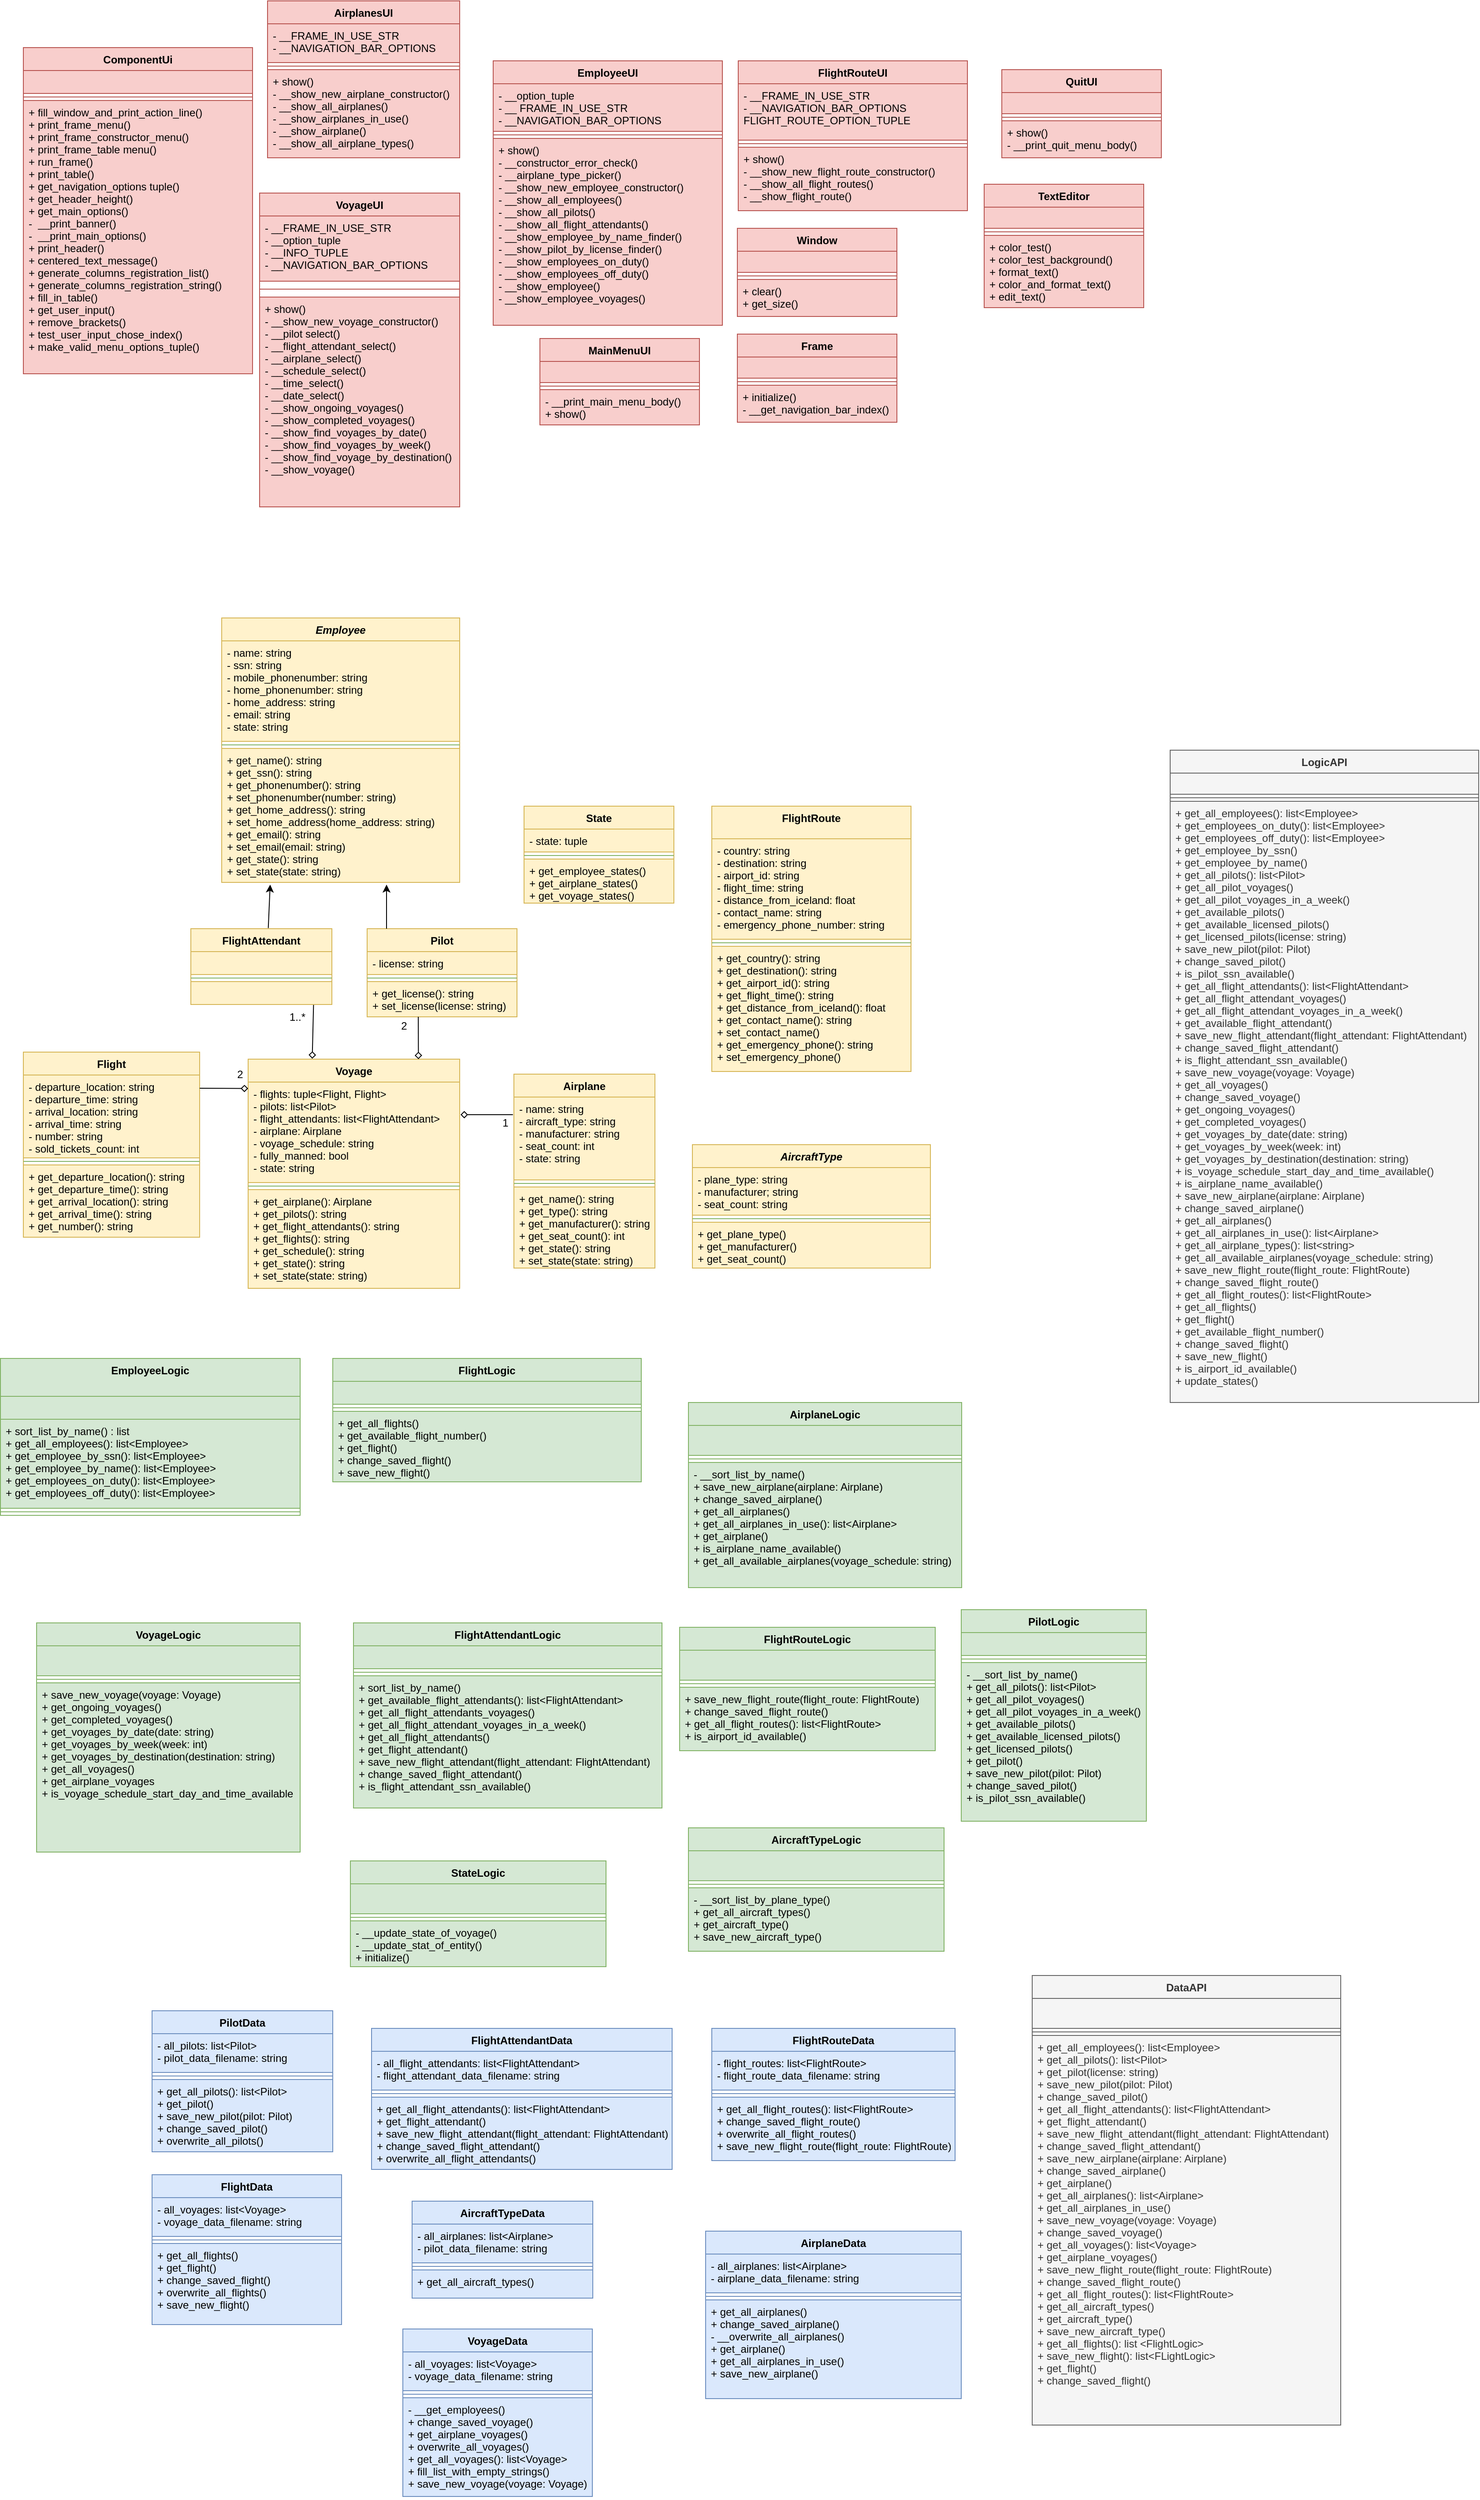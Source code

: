 <mxfile version="12.4.1" type="device" pages="1"><diagram id="QzCdW2JrwTFJ9az7c7tx" name="Page-1"><mxGraphModel dx="1198" dy="970" grid="1" gridSize="10" guides="1" tooltips="1" connect="0" arrows="0" fold="1" page="1" pageScale="1" pageWidth="850" pageHeight="1100" math="0" shadow="0"><root><mxCell id="0"/><mxCell id="1" parent="0"/><mxCell id="1Yu6MtAvwP8L8m7MlVnx-1" value="Employee" style="swimlane;fontStyle=3;align=center;verticalAlign=top;childLayout=stackLayout;horizontal=1;startSize=26;horizontalStack=0;resizeParent=1;resizeParentMax=0;resizeLast=0;collapsible=1;marginBottom=0;fillColor=#fff2cc;strokeColor=#d6b656;" parent="1" vertex="1"><mxGeometry x="1120.5" y="810" width="270" height="300" as="geometry"/></mxCell><mxCell id="1Yu6MtAvwP8L8m7MlVnx-2" value="- name: string&#10;- ssn: string&#10;- mobile_phonenumber: string&#10;- home_phonenumber: string&#10;- home_address: string&#10;- email: string&#10;- state: string" style="text;strokeColor=#d6b656;fillColor=#fff2cc;align=left;verticalAlign=top;spacingLeft=4;spacingRight=4;overflow=hidden;rotatable=0;points=[[0,0.5],[1,0.5]];portConstraint=eastwest;" parent="1Yu6MtAvwP8L8m7MlVnx-1" vertex="1"><mxGeometry y="26" width="270" height="114" as="geometry"/></mxCell><mxCell id="1Yu6MtAvwP8L8m7MlVnx-3" value="" style="line;strokeWidth=1;fillColor=#d5e8d4;align=left;verticalAlign=middle;spacingTop=-1;spacingLeft=3;spacingRight=3;rotatable=0;labelPosition=right;points=[];portConstraint=eastwest;strokeColor=#82b366;" parent="1Yu6MtAvwP8L8m7MlVnx-1" vertex="1"><mxGeometry y="140" width="270" height="8" as="geometry"/></mxCell><mxCell id="1Yu6MtAvwP8L8m7MlVnx-4" value="+ get_name(): string&#10;+ get_ssn(): string&#10;+ get_phonenumber(): string&#10;+ set_phonenumber(number: string)&#10;+ get_home_address(): string&#10;+ set_home_address(home_address: string)&#10;+ get_email(): string&#10;+ set_email(email: string)&#10;+ get_state(): string&#10;+ set_state(state: string)" style="text;strokeColor=#d6b656;fillColor=#fff2cc;align=left;verticalAlign=top;spacingLeft=4;spacingRight=4;overflow=hidden;rotatable=0;points=[[0,0.5],[1,0.5]];portConstraint=eastwest;" parent="1Yu6MtAvwP8L8m7MlVnx-1" vertex="1"><mxGeometry y="148" width="270" height="152" as="geometry"/></mxCell><mxCell id="1Yu6MtAvwP8L8m7MlVnx-10" value="Pilot" style="swimlane;fontStyle=1;align=center;verticalAlign=top;childLayout=stackLayout;horizontal=1;startSize=26;horizontalStack=0;resizeParent=1;resizeParentMax=0;resizeLast=0;collapsible=1;marginBottom=0;fillColor=#fff2cc;strokeColor=#d6b656;" parent="1" vertex="1"><mxGeometry x="1285.5" y="1162.5" width="170" height="100" as="geometry"/></mxCell><mxCell id="1Yu6MtAvwP8L8m7MlVnx-11" value="- license: string" style="text;strokeColor=#d6b656;fillColor=#fff2cc;align=left;verticalAlign=top;spacingLeft=4;spacingRight=4;overflow=hidden;rotatable=0;points=[[0,0.5],[1,0.5]];portConstraint=eastwest;" parent="1Yu6MtAvwP8L8m7MlVnx-10" vertex="1"><mxGeometry y="26" width="170" height="26" as="geometry"/></mxCell><mxCell id="1Yu6MtAvwP8L8m7MlVnx-12" value="" style="line;strokeWidth=1;fillColor=#d5e8d4;align=left;verticalAlign=middle;spacingTop=-1;spacingLeft=3;spacingRight=3;rotatable=0;labelPosition=right;points=[];portConstraint=eastwest;strokeColor=#82b366;" parent="1Yu6MtAvwP8L8m7MlVnx-10" vertex="1"><mxGeometry y="52" width="170" height="8" as="geometry"/></mxCell><mxCell id="1Yu6MtAvwP8L8m7MlVnx-13" value="+ get_license(): string&#10;+ set_license(license: string)" style="text;strokeColor=#d6b656;fillColor=#fff2cc;align=left;verticalAlign=top;spacingLeft=4;spacingRight=4;overflow=hidden;rotatable=0;points=[[0,0.5],[1,0.5]];portConstraint=eastwest;" parent="1Yu6MtAvwP8L8m7MlVnx-10" vertex="1"><mxGeometry y="60" width="170" height="40" as="geometry"/></mxCell><mxCell id="1Yu6MtAvwP8L8m7MlVnx-14" value="FlightAttendant" style="swimlane;fontStyle=1;align=center;verticalAlign=top;childLayout=stackLayout;horizontal=1;startSize=26;horizontalStack=0;resizeParent=1;resizeParentMax=0;resizeLast=0;collapsible=1;marginBottom=0;fillColor=#fff2cc;strokeColor=#d6b656;" parent="1" vertex="1"><mxGeometry x="1085.5" y="1162.5" width="160" height="86" as="geometry"/></mxCell><mxCell id="1Yu6MtAvwP8L8m7MlVnx-15" value="" style="text;strokeColor=#d6b656;fillColor=#fff2cc;align=left;verticalAlign=top;spacingLeft=4;spacingRight=4;overflow=hidden;rotatable=0;points=[[0,0.5],[1,0.5]];portConstraint=eastwest;" parent="1Yu6MtAvwP8L8m7MlVnx-14" vertex="1"><mxGeometry y="26" width="160" height="26" as="geometry"/></mxCell><mxCell id="1Yu6MtAvwP8L8m7MlVnx-16" value="" style="line;strokeWidth=1;fillColor=#d5e8d4;align=left;verticalAlign=middle;spacingTop=-1;spacingLeft=3;spacingRight=3;rotatable=0;labelPosition=right;points=[];portConstraint=eastwest;strokeColor=#82b366;" parent="1Yu6MtAvwP8L8m7MlVnx-14" vertex="1"><mxGeometry y="52" width="160" height="8" as="geometry"/></mxCell><mxCell id="1Yu6MtAvwP8L8m7MlVnx-17" value="" style="text;strokeColor=#d6b656;fillColor=#fff2cc;align=left;verticalAlign=top;spacingLeft=4;spacingRight=4;overflow=hidden;rotatable=0;points=[[0,0.5],[1,0.5]];portConstraint=eastwest;" parent="1Yu6MtAvwP8L8m7MlVnx-14" vertex="1"><mxGeometry y="60" width="160" height="26" as="geometry"/></mxCell><mxCell id="1Yu6MtAvwP8L8m7MlVnx-25" value="Airplane" style="swimlane;fontStyle=1;align=center;verticalAlign=top;childLayout=stackLayout;horizontal=1;startSize=26;horizontalStack=0;resizeParent=1;resizeParentMax=0;resizeLast=0;collapsible=1;marginBottom=0;fillColor=#fff2cc;strokeColor=#d6b656;" parent="1" vertex="1"><mxGeometry x="1452" y="1327.5" width="160" height="220" as="geometry"/></mxCell><mxCell id="1Yu6MtAvwP8L8m7MlVnx-26" value="- name: string&#10;- aircraft_type: string&#10;- manufacturer: string&#10;- seat_count: int&#10;- state: string" style="text;strokeColor=#d6b656;fillColor=#fff2cc;align=left;verticalAlign=top;spacingLeft=4;spacingRight=4;overflow=hidden;rotatable=0;points=[[0,0.5],[1,0.5]];portConstraint=eastwest;" parent="1Yu6MtAvwP8L8m7MlVnx-25" vertex="1"><mxGeometry y="26" width="160" height="94" as="geometry"/></mxCell><mxCell id="1Yu6MtAvwP8L8m7MlVnx-27" value="" style="line;strokeWidth=1;fillColor=#d5e8d4;align=left;verticalAlign=middle;spacingTop=-1;spacingLeft=3;spacingRight=3;rotatable=0;labelPosition=right;points=[];portConstraint=eastwest;strokeColor=#82b366;" parent="1Yu6MtAvwP8L8m7MlVnx-25" vertex="1"><mxGeometry y="120" width="160" height="8" as="geometry"/></mxCell><mxCell id="1Yu6MtAvwP8L8m7MlVnx-28" value="+ get_name(): string&#10;+ get_type(): string&#10;+ get_manufacturer(): string&#10;+ get_seat_count(): int&#10;+ get_state(): string&#10;+ set_state(state: string)" style="text;strokeColor=#d6b656;fillColor=#fff2cc;align=left;verticalAlign=top;spacingLeft=4;spacingRight=4;overflow=hidden;rotatable=0;points=[[0,0.5],[1,0.5]];portConstraint=eastwest;" parent="1Yu6MtAvwP8L8m7MlVnx-25" vertex="1"><mxGeometry y="128" width="160" height="92" as="geometry"/></mxCell><mxCell id="1Yu6MtAvwP8L8m7MlVnx-29" value="Voyage" style="swimlane;fontStyle=1;align=center;verticalAlign=top;childLayout=stackLayout;horizontal=1;startSize=26;horizontalStack=0;resizeParent=1;resizeParentMax=0;resizeLast=0;collapsible=1;marginBottom=0;fillColor=#fff2cc;strokeColor=#d6b656;" parent="1" vertex="1"><mxGeometry x="1150.5" y="1310.5" width="240" height="260" as="geometry"/></mxCell><mxCell id="1Yu6MtAvwP8L8m7MlVnx-30" value="- flights: tuple&lt;Flight, Flight&gt;&#10;- pilots: list&lt;Pilot&gt;&#10;- flight_attendants: list&lt;FlightAttendant&gt;&#10;- airplane: Airplane&#10;- voyage_schedule: string&#10;- fully_manned: bool&#10;- state: string &#10;" style="text;strokeColor=#d6b656;fillColor=#fff2cc;align=left;verticalAlign=top;spacingLeft=4;spacingRight=4;overflow=hidden;rotatable=0;points=[[0,0.5],[1,0.5]];portConstraint=eastwest;" parent="1Yu6MtAvwP8L8m7MlVnx-29" vertex="1"><mxGeometry y="26" width="240" height="114" as="geometry"/></mxCell><mxCell id="1Yu6MtAvwP8L8m7MlVnx-31" value="" style="line;strokeWidth=1;fillColor=#d5e8d4;align=left;verticalAlign=middle;spacingTop=-1;spacingLeft=3;spacingRight=3;rotatable=0;labelPosition=right;points=[];portConstraint=eastwest;strokeColor=#82b366;" parent="1Yu6MtAvwP8L8m7MlVnx-29" vertex="1"><mxGeometry y="140" width="240" height="8" as="geometry"/></mxCell><mxCell id="1Yu6MtAvwP8L8m7MlVnx-32" value="+ get_airplane(): Airplane&#10;+ get_pilots(): string&#10;+ get_flight_attendants(): string&#10;+ get_flights(): string&#10;+ get_schedule(): string&#10;+ get_state(): string&#10;+ set_state(state: string)&#10;" style="text;strokeColor=#d6b656;fillColor=#fff2cc;align=left;verticalAlign=top;spacingLeft=4;spacingRight=4;overflow=hidden;rotatable=0;points=[[0,0.5],[1,0.5]];portConstraint=eastwest;" parent="1Yu6MtAvwP8L8m7MlVnx-29" vertex="1"><mxGeometry y="148" width="240" height="112" as="geometry"/></mxCell><mxCell id="1Yu6MtAvwP8L8m7MlVnx-38" value="2" style="text;html=1;align=center;verticalAlign=middle;resizable=0;points=[];;autosize=1;" parent="1" vertex="1"><mxGeometry x="1316.5" y="2030" width="20" height="20" as="geometry"/></mxCell><mxCell id="Ell7LLg84QEQd7KYC7G8-5" value="PilotLogic" style="swimlane;fontStyle=1;align=center;verticalAlign=top;childLayout=stackLayout;horizontal=1;startSize=26;horizontalStack=0;resizeParent=1;resizeParentMax=0;resizeLast=0;collapsible=1;marginBottom=0;fillColor=#d5e8d4;strokeColor=#82b366;" parent="1" vertex="1"><mxGeometry x="1959.5" y="1935" width="210" height="240" as="geometry"/></mxCell><mxCell id="Ell7LLg84QEQd7KYC7G8-6" value="" style="text;strokeColor=#82b366;fillColor=#d5e8d4;align=left;verticalAlign=top;spacingLeft=4;spacingRight=4;overflow=hidden;rotatable=0;points=[[0,0.5],[1,0.5]];portConstraint=eastwest;" parent="Ell7LLg84QEQd7KYC7G8-5" vertex="1"><mxGeometry y="26" width="210" height="26" as="geometry"/></mxCell><mxCell id="Ell7LLg84QEQd7KYC7G8-7" value="" style="line;strokeWidth=1;fillColor=#d5e8d4;align=left;verticalAlign=middle;spacingTop=-1;spacingLeft=3;spacingRight=3;rotatable=0;labelPosition=right;points=[];portConstraint=eastwest;strokeColor=#82b366;" parent="Ell7LLg84QEQd7KYC7G8-5" vertex="1"><mxGeometry y="52" width="210" height="8" as="geometry"/></mxCell><mxCell id="Ell7LLg84QEQd7KYC7G8-8" value="- __sort_list_by_name()&#10;+ get_all_pilots(): list&lt;Pilot&gt;&#10;+ get_all_pilot_voyages()&#10;+ get_all_pilot_voyages_in_a_week()&#10;+ get_available_pilots()&#10;+ get_available_licensed_pilots()&#10;+ get_licensed_pilots()&#10;+ get_pilot()&#10;+ save_new_pilot(pilot: Pilot)&#10;+ change_saved_pilot()&#10;+ is_pilot_ssn_available()&#10;" style="text;strokeColor=#82b366;fillColor=#d5e8d4;align=left;verticalAlign=top;spacingLeft=4;spacingRight=4;overflow=hidden;rotatable=0;points=[[0,0.5],[1,0.5]];portConstraint=eastwest;" parent="Ell7LLg84QEQd7KYC7G8-5" vertex="1"><mxGeometry y="60" width="210" height="180" as="geometry"/></mxCell><mxCell id="Ell7LLg84QEQd7KYC7G8-11" value="EmployeeLogic" style="swimlane;fontStyle=1;align=center;verticalAlign=top;childLayout=stackLayout;horizontal=1;startSize=43;horizontalStack=0;resizeParent=1;resizeParentMax=0;resizeLast=0;collapsible=1;marginBottom=0;fillColor=#d5e8d4;strokeColor=#82b366;" parent="1" vertex="1"><mxGeometry x="869.5" y="1650" width="340" height="178" as="geometry"/></mxCell><mxCell id="Ell7LLg84QEQd7KYC7G8-12" value="" style="text;strokeColor=#82b366;fillColor=#d5e8d4;align=left;verticalAlign=top;spacingLeft=4;spacingRight=4;overflow=hidden;rotatable=0;points=[[0,0.5],[1,0.5]];portConstraint=eastwest;" parent="Ell7LLg84QEQd7KYC7G8-11" vertex="1"><mxGeometry y="43" width="340" height="26" as="geometry"/></mxCell><mxCell id="Ell7LLg84QEQd7KYC7G8-14" value="+ sort_list_by_name() : list&#10;+ get_all_employees(): list&lt;Employee&gt;&#10;+ get_employee_by_ssn(): list&lt;Employee&gt;&#10;+ get_employee_by_name(): list&lt;Employee&gt;&#10;+ get_employees_on_duty(): list&lt;Employee&gt;&#10;+ get_employees_off_duty(): list&lt;Employee&gt;&#10;" style="text;strokeColor=#82b366;fillColor=#d5e8d4;align=left;verticalAlign=top;spacingLeft=4;spacingRight=4;overflow=hidden;rotatable=0;points=[[0,0.5],[1,0.5]];portConstraint=eastwest;" parent="Ell7LLg84QEQd7KYC7G8-11" vertex="1"><mxGeometry y="69" width="340" height="101" as="geometry"/></mxCell><mxCell id="Ell7LLg84QEQd7KYC7G8-13" value="" style="line;strokeWidth=1;fillColor=#d5e8d4;align=left;verticalAlign=middle;spacingTop=-1;spacingLeft=3;spacingRight=3;rotatable=0;labelPosition=right;points=[];portConstraint=eastwest;strokeColor=#82b366;" parent="Ell7LLg84QEQd7KYC7G8-11" vertex="1"><mxGeometry y="170" width="340" height="8" as="geometry"/></mxCell><mxCell id="Ell7LLg84QEQd7KYC7G8-16" value="FlightAttendantLogic" style="swimlane;fontStyle=1;align=center;verticalAlign=top;childLayout=stackLayout;horizontal=1;startSize=26;horizontalStack=0;resizeParent=1;resizeParentMax=0;resizeLast=0;collapsible=1;marginBottom=0;fillColor=#d5e8d4;strokeColor=#82b366;" parent="1" vertex="1"><mxGeometry x="1270" y="1950" width="350" height="210" as="geometry"/></mxCell><mxCell id="Ell7LLg84QEQd7KYC7G8-17" value="" style="text;strokeColor=#82b366;fillColor=#d5e8d4;align=left;verticalAlign=top;spacingLeft=4;spacingRight=4;overflow=hidden;rotatable=0;points=[[0,0.5],[1,0.5]];portConstraint=eastwest;" parent="Ell7LLg84QEQd7KYC7G8-16" vertex="1"><mxGeometry y="26" width="350" height="26" as="geometry"/></mxCell><mxCell id="Ell7LLg84QEQd7KYC7G8-18" value="" style="line;strokeWidth=1;fillColor=#d5e8d4;align=left;verticalAlign=middle;spacingTop=-1;spacingLeft=3;spacingRight=3;rotatable=0;labelPosition=right;points=[];portConstraint=eastwest;strokeColor=#82b366;" parent="Ell7LLg84QEQd7KYC7G8-16" vertex="1"><mxGeometry y="52" width="350" height="8" as="geometry"/></mxCell><mxCell id="Ell7LLg84QEQd7KYC7G8-19" value="+ sort_list_by_name()&#10;+ get_available_flight_attendants(): list&lt;FlightAttendant&gt;&#10;+ get_all_flight_attendants_voyages()&#10;+ get_all_flight_attendant_voyages_in_a_week()&#10;+ get_all_flight_attendants()&#10;+ get_flight_attendant()&#10;+ save_new_flight_attendant(flight_attendant: FlightAttendant)&#10;+ change_saved_flight_attendant()&#10;+ is_flight_attendant_ssn_available()&#10;" style="text;strokeColor=#82b366;fillColor=#d5e8d4;align=left;verticalAlign=top;spacingLeft=4;spacingRight=4;overflow=hidden;rotatable=0;points=[[0,0.5],[1,0.5]];portConstraint=eastwest;" parent="Ell7LLg84QEQd7KYC7G8-16" vertex="1"><mxGeometry y="60" width="350" height="150" as="geometry"/></mxCell><mxCell id="Ell7LLg84QEQd7KYC7G8-22" value="LogicAPI" style="swimlane;fontStyle=1;align=center;verticalAlign=top;childLayout=stackLayout;horizontal=1;startSize=26;horizontalStack=0;resizeParent=1;resizeParentMax=0;resizeLast=0;collapsible=1;marginBottom=0;fillColor=#f5f5f5;strokeColor=#666666;fontColor=#333333;" parent="1" vertex="1"><mxGeometry x="2196.5" y="960" width="350" height="740" as="geometry"/></mxCell><mxCell id="Ell7LLg84QEQd7KYC7G8-23" value="" style="text;strokeColor=#666666;fillColor=#f5f5f5;align=left;verticalAlign=top;spacingLeft=4;spacingRight=4;overflow=hidden;rotatable=0;points=[[0,0.5],[1,0.5]];portConstraint=eastwest;fontColor=#333333;" parent="Ell7LLg84QEQd7KYC7G8-22" vertex="1"><mxGeometry y="26" width="350" height="24" as="geometry"/></mxCell><mxCell id="Ell7LLg84QEQd7KYC7G8-24" value="" style="line;strokeWidth=1;fillColor=#f5f5f5;align=left;verticalAlign=middle;spacingTop=-1;spacingLeft=3;spacingRight=3;rotatable=0;labelPosition=right;points=[];portConstraint=eastwest;strokeColor=#666666;fontColor=#333333;" parent="Ell7LLg84QEQd7KYC7G8-22" vertex="1"><mxGeometry y="50" width="350" height="8" as="geometry"/></mxCell><mxCell id="Ell7LLg84QEQd7KYC7G8-25" value="+ get_all_employees(): list&lt;Employee&gt;&#10;+ get_employees_on_duty(): list&lt;Employee&gt;&#10;+ get_employees_off_duty(): list&lt;Employee&gt;&#10;+ get_employee_by_ssn()&#10;+ get_employee_by_name()&#10;+ get_all_pilots(): list&lt;Pilot&gt;&#10;+ get_all_pilot_voyages()&#10;+ get_all_pilot_voyages_in_a_week()&#10;+ get_available_pilots()&#10;+ get_available_licensed_pilots()&#10;+ get_licensed_pilots(license: string)&#10;+ save_new_pilot(pilot: Pilot)&#10;+ change_saved_pilot()&#10;+ is_pilot_ssn_available()&#10;+ get_all_flight_attendants(): list&lt;FlightAttendant&gt;&#10;+ get_all_flight_attendant_voyages()&#10;+ get_all_flight_attendant_voyages_in_a_week()&#10;+ get_available_flight_attendant()&#10;+ save_new_flight_attendant(flight_attendant: FlightAttendant)&#10;+ change_saved_flight_attendant()&#10;+ is_flight_attendant_ssn_available()&#10;+ save_new_voyage(voyage: Voyage)&#10;+ get_all_voyages()&#10;+ change_saved_voyage()&#10;+ get_ongoing_voyages()&#10;+ get_completed_voyages()&#10;+ get_voyages_by_date(date: string)&#10;+ get_voyages_by_week(week: int)&#10;+ get_voyages_by_destination(destination: string)&#10;+ is_voyage_schedule_start_day_and_time_available()&#10;+ is_airplane_name_available()&#10;+ save_new_airplane(airplane: Airplane)&#10;+ change_saved_airplane()&#10;+ get_all_airplanes()&#10;+ get_all_airplanes_in_use(): list&lt;Airplane&gt;&#10;+ get_all_airplane_types(): list&lt;string&gt;&#10;+ get_all_available_airplanes(voyage_schedule: string)&#10;+ save_new_flight_route(flight_route: FlightRoute)&#10;+ change_saved_flight_route()&#10;+ get_all_flight_routes(): list&lt;FlightRoute&gt;&#10;+ get_all_flights()&#10;+ get_flight()&#10;+ get_available_flight_number()&#10;+ change_saved_flight()&#10;+ save_new_flight()&#10;+ is_airport_id_available()&#10;+ update_states()&#10;&#10;" style="text;strokeColor=#666666;fillColor=#f5f5f5;align=left;verticalAlign=top;spacingLeft=4;spacingRight=4;overflow=hidden;rotatable=0;points=[[0,0.5],[1,0.5]];portConstraint=eastwest;fontColor=#333333;" parent="Ell7LLg84QEQd7KYC7G8-22" vertex="1"><mxGeometry y="58" width="350" height="682" as="geometry"/></mxCell><mxCell id="Ell7LLg84QEQd7KYC7G8-26" value="AirplaneLogic" style="swimlane;fontStyle=1;align=center;verticalAlign=top;childLayout=stackLayout;horizontal=1;startSize=26;horizontalStack=0;resizeParent=1;resizeParentMax=0;resizeLast=0;collapsible=1;marginBottom=0;fillColor=#d5e8d4;strokeColor=#82b366;" parent="1" vertex="1"><mxGeometry x="1650" y="1700" width="310" height="210" as="geometry"/></mxCell><mxCell id="Ell7LLg84QEQd7KYC7G8-27" value="" style="text;strokeColor=#82b366;fillColor=#d5e8d4;align=left;verticalAlign=top;spacingLeft=4;spacingRight=4;overflow=hidden;rotatable=0;points=[[0,0.5],[1,0.5]];portConstraint=eastwest;" parent="Ell7LLg84QEQd7KYC7G8-26" vertex="1"><mxGeometry y="26" width="310" height="34" as="geometry"/></mxCell><mxCell id="Ell7LLg84QEQd7KYC7G8-28" value="" style="line;strokeWidth=1;fillColor=#d5e8d4;align=left;verticalAlign=middle;spacingTop=-1;spacingLeft=3;spacingRight=3;rotatable=0;labelPosition=right;points=[];portConstraint=eastwest;strokeColor=#82b366;" parent="Ell7LLg84QEQd7KYC7G8-26" vertex="1"><mxGeometry y="60" width="310" height="8" as="geometry"/></mxCell><mxCell id="Ell7LLg84QEQd7KYC7G8-29" value="- __sort_list_by_name()&#10;+ save_new_airplane(airplane: Airplane)&#10;+ change_saved_airplane()&#10;+ get_all_airplanes()&#10;+ get_all_airplanes_in_use(): list&lt;Airplane&gt;&#10;+ get_airplane()&#10;+ is_airplane_name_available()&#10;+ get_all_available_airplanes(voyage_schedule: string)&#10;" style="text;strokeColor=#82b366;fillColor=#d5e8d4;align=left;verticalAlign=top;spacingLeft=4;spacingRight=4;overflow=hidden;rotatable=0;points=[[0,0.5],[1,0.5]];portConstraint=eastwest;" parent="Ell7LLg84QEQd7KYC7G8-26" vertex="1"><mxGeometry y="68" width="310" height="142" as="geometry"/></mxCell><mxCell id="Ell7LLg84QEQd7KYC7G8-31" value="VoyageLogic" style="swimlane;fontStyle=1;align=center;verticalAlign=top;childLayout=stackLayout;horizontal=1;startSize=26;horizontalStack=0;resizeParent=1;resizeParentMax=0;resizeLast=0;collapsible=1;marginBottom=0;fillColor=#d5e8d4;strokeColor=#82b366;" parent="1" vertex="1"><mxGeometry x="910.5" y="1950" width="299" height="260" as="geometry"/></mxCell><mxCell id="Ell7LLg84QEQd7KYC7G8-32" value="" style="text;strokeColor=#82b366;fillColor=#d5e8d4;align=left;verticalAlign=top;spacingLeft=4;spacingRight=4;overflow=hidden;rotatable=0;points=[[0,0.5],[1,0.5]];portConstraint=eastwest;" parent="Ell7LLg84QEQd7KYC7G8-31" vertex="1"><mxGeometry y="26" width="299" height="34" as="geometry"/></mxCell><mxCell id="Ell7LLg84QEQd7KYC7G8-33" value="" style="line;strokeWidth=1;fillColor=#d5e8d4;align=left;verticalAlign=middle;spacingTop=-1;spacingLeft=3;spacingRight=3;rotatable=0;labelPosition=right;points=[];portConstraint=eastwest;strokeColor=#82b366;" parent="Ell7LLg84QEQd7KYC7G8-31" vertex="1"><mxGeometry y="60" width="299" height="8" as="geometry"/></mxCell><mxCell id="Ell7LLg84QEQd7KYC7G8-34" value="+ save_new_voyage(voyage: Voyage)&#10;+ get_ongoing_voyages()&#10;+ get_completed_voyages()&#10;+ get_voyages_by_date(date: string)&#10;+ get_voyages_by_week(week: int)&#10;+ get_voyages_by_destination(destination: string)&#10;+ get_all_voyages()&#10;+ get_airplane_voyages&#10;+ is_voyage_schedule_start_day_and_time_available" style="text;strokeColor=#82b366;fillColor=#d5e8d4;align=left;verticalAlign=top;spacingLeft=4;spacingRight=4;overflow=hidden;rotatable=0;points=[[0,0.5],[1,0.5]];portConstraint=eastwest;" parent="Ell7LLg84QEQd7KYC7G8-31" vertex="1"><mxGeometry y="68" width="299" height="192" as="geometry"/></mxCell><mxCell id="Ell7LLg84QEQd7KYC7G8-35" value="FlightRoute" style="swimlane;fontStyle=1;align=center;verticalAlign=top;childLayout=stackLayout;horizontal=1;startSize=37;horizontalStack=0;resizeParent=1;resizeParentMax=0;resizeLast=0;collapsible=1;marginBottom=0;fillColor=#fff2cc;strokeColor=#d6b656;" parent="1" vertex="1"><mxGeometry x="1676.5" y="1023.5" width="226" height="301" as="geometry"/></mxCell><mxCell id="Ell7LLg84QEQd7KYC7G8-36" value="- country: string&#10;- destination: string&#10;- airport_id: string&#10;- flight_time: string&#10;- distance_from_iceland: float&#10;- contact_name: string&#10;- emergency_phone_number: string" style="text;strokeColor=#d6b656;fillColor=#fff2cc;align=left;verticalAlign=top;spacingLeft=4;spacingRight=4;overflow=hidden;rotatable=0;points=[[0,0.5],[1,0.5]];portConstraint=eastwest;" parent="Ell7LLg84QEQd7KYC7G8-35" vertex="1"><mxGeometry y="37" width="226" height="114" as="geometry"/></mxCell><mxCell id="Ell7LLg84QEQd7KYC7G8-37" value="" style="line;strokeWidth=1;fillColor=#d5e8d4;align=left;verticalAlign=middle;spacingTop=-1;spacingLeft=3;spacingRight=3;rotatable=0;labelPosition=right;points=[];portConstraint=eastwest;strokeColor=#82b366;" parent="Ell7LLg84QEQd7KYC7G8-35" vertex="1"><mxGeometry y="151" width="226" height="8" as="geometry"/></mxCell><mxCell id="Ell7LLg84QEQd7KYC7G8-38" value="+ get_country(): string&#10;+ get_destination(): string&#10;+ get_airport_id(): string&#10;+ get_flight_time(): string&#10;+ get_distance_from_iceland(): float&#10;+ get_contact_name(): string&#10;+ set_contact_name()&#10;+ get_emergency_phone(): string&#10;+ set_emergency_phone() " style="text;strokeColor=#d6b656;fillColor=#fff2cc;align=left;verticalAlign=top;spacingLeft=4;spacingRight=4;overflow=hidden;rotatable=0;points=[[0,0.5],[1,0.5]];portConstraint=eastwest;" parent="Ell7LLg84QEQd7KYC7G8-35" vertex="1"><mxGeometry y="159" width="226" height="142" as="geometry"/></mxCell><mxCell id="Ell7LLg84QEQd7KYC7G8-39" value="FlightRouteLogic" style="swimlane;fontStyle=1;align=center;verticalAlign=top;childLayout=stackLayout;horizontal=1;startSize=26;horizontalStack=0;resizeParent=1;resizeParentMax=0;resizeLast=0;collapsible=1;marginBottom=0;fillColor=#d5e8d4;strokeColor=#82b366;" parent="1" vertex="1"><mxGeometry x="1640" y="1955" width="290" height="140" as="geometry"/></mxCell><mxCell id="Ell7LLg84QEQd7KYC7G8-40" value="" style="text;strokeColor=#82b366;fillColor=#d5e8d4;align=left;verticalAlign=top;spacingLeft=4;spacingRight=4;overflow=hidden;rotatable=0;points=[[0,0.5],[1,0.5]];portConstraint=eastwest;" parent="Ell7LLg84QEQd7KYC7G8-39" vertex="1"><mxGeometry y="26" width="290" height="34" as="geometry"/></mxCell><mxCell id="Ell7LLg84QEQd7KYC7G8-41" value="" style="line;strokeWidth=1;fillColor=#d5e8d4;align=left;verticalAlign=middle;spacingTop=-1;spacingLeft=3;spacingRight=3;rotatable=0;labelPosition=right;points=[];portConstraint=eastwest;strokeColor=#82b366;" parent="Ell7LLg84QEQd7KYC7G8-39" vertex="1"><mxGeometry y="60" width="290" height="8" as="geometry"/></mxCell><mxCell id="Ell7LLg84QEQd7KYC7G8-42" value="+ save_new_flight_route(flight_route: FlightRoute)&#10;+ change_saved_flight_route()&#10;+ get_all_flight_routes(): list&lt;FlightRoute&gt;&#10;+ is_airport_id_available()" style="text;strokeColor=#82b366;fillColor=#d5e8d4;align=left;verticalAlign=top;spacingLeft=4;spacingRight=4;overflow=hidden;rotatable=0;points=[[0,0.5],[1,0.5]];portConstraint=eastwest;" parent="Ell7LLg84QEQd7KYC7G8-39" vertex="1"><mxGeometry y="68" width="290" height="72" as="geometry"/></mxCell><mxCell id="Ghj-W4XMn4WIhUPV2hQa-1" value="AirplanesUI" style="swimlane;fontStyle=1;align=center;verticalAlign=top;childLayout=stackLayout;horizontal=1;startSize=26;horizontalStack=0;resizeParent=1;resizeParentMax=0;resizeLast=0;collapsible=1;marginBottom=0;fillColor=#f8cecc;strokeColor=#b85450;" parent="1" vertex="1"><mxGeometry x="1172.5" y="110" width="218" height="178" as="geometry"/></mxCell><mxCell id="Ghj-W4XMn4WIhUPV2hQa-2" value="- __FRAME_IN_USE_STR&#10;- __NAVIGATION_BAR_OPTIONS" style="text;strokeColor=#b85450;fillColor=#f8cecc;align=left;verticalAlign=top;spacingLeft=4;spacingRight=4;overflow=hidden;rotatable=0;points=[[0,0.5],[1,0.5]];portConstraint=eastwest;" parent="Ghj-W4XMn4WIhUPV2hQa-1" vertex="1"><mxGeometry y="26" width="218" height="44" as="geometry"/></mxCell><mxCell id="Ghj-W4XMn4WIhUPV2hQa-3" value="" style="line;strokeWidth=1;fillColor=#f8cecc;align=left;verticalAlign=middle;spacingTop=-1;spacingLeft=3;spacingRight=3;rotatable=0;labelPosition=right;points=[];portConstraint=eastwest;strokeColor=#b85450;" parent="Ghj-W4XMn4WIhUPV2hQa-1" vertex="1"><mxGeometry y="70" width="218" height="8" as="geometry"/></mxCell><mxCell id="Ghj-W4XMn4WIhUPV2hQa-4" value="+ show()&#10;- __show_new_airplane_constructor()&#10;- __show_all_airplanes()&#10;- __show_airplanes_in_use()&#10;- __show_airplane()&#10;- __show_all_airplane_types()" style="text;strokeColor=#b85450;fillColor=#f8cecc;align=left;verticalAlign=top;spacingLeft=4;spacingRight=4;overflow=hidden;rotatable=0;points=[[0,0.5],[1,0.5]];portConstraint=eastwest;" parent="Ghj-W4XMn4WIhUPV2hQa-1" vertex="1"><mxGeometry y="78" width="218" height="100" as="geometry"/></mxCell><mxCell id="Ghj-W4XMn4WIhUPV2hQa-5" value="EmployeeUI" style="swimlane;fontStyle=1;align=center;verticalAlign=top;childLayout=stackLayout;horizontal=1;startSize=26;horizontalStack=0;resizeParent=1;resizeParentMax=0;resizeLast=0;collapsible=1;marginBottom=0;fillColor=#f8cecc;strokeColor=#b85450;" parent="1" vertex="1"><mxGeometry x="1428.5" y="178" width="260" height="300" as="geometry"/></mxCell><mxCell id="Ghj-W4XMn4WIhUPV2hQa-6" value="- __option_tuple&#10;- __ FRAME_IN_USE_STR&#10;- __NAVIGATION_BAR_OPTIONS" style="text;strokeColor=#b85450;fillColor=#f8cecc;align=left;verticalAlign=top;spacingLeft=4;spacingRight=4;overflow=hidden;rotatable=0;points=[[0,0.5],[1,0.5]];portConstraint=eastwest;" parent="Ghj-W4XMn4WIhUPV2hQa-5" vertex="1"><mxGeometry y="26" width="260" height="54" as="geometry"/></mxCell><mxCell id="Ghj-W4XMn4WIhUPV2hQa-7" value="" style="line;strokeWidth=1;fillColor=#f8cecc;align=left;verticalAlign=middle;spacingTop=-1;spacingLeft=3;spacingRight=3;rotatable=0;labelPosition=right;points=[];portConstraint=eastwest;strokeColor=#b85450;" parent="Ghj-W4XMn4WIhUPV2hQa-5" vertex="1"><mxGeometry y="80" width="260" height="8" as="geometry"/></mxCell><mxCell id="Ghj-W4XMn4WIhUPV2hQa-8" value="+ show()&#10;- __constructor_error_check()&#10;- __airplane_type_picker()&#10;- __show_new_employee_constructor()&#10;- __show_all_employees()&#10;- __show_all_pilots()&#10;- __show_all_flight_attendants()&#10;- __show_employee_by_name_finder()&#10;- __show_pilot_by_license_finder()&#10;- __show_employees_on_duty()&#10;- __show_employees_off_duty()&#10;- __show_employee()&#10;- __show_employee_voyages()" style="text;strokeColor=#b85450;fillColor=#f8cecc;align=left;verticalAlign=top;spacingLeft=4;spacingRight=4;overflow=hidden;rotatable=0;points=[[0,0.5],[1,0.5]];portConstraint=eastwest;" parent="Ghj-W4XMn4WIhUPV2hQa-5" vertex="1"><mxGeometry y="88" width="260" height="212" as="geometry"/></mxCell><mxCell id="Ghj-W4XMn4WIhUPV2hQa-9" value="VoyageUI" style="swimlane;fontStyle=1;align=center;verticalAlign=top;childLayout=stackLayout;horizontal=1;startSize=26;horizontalStack=0;resizeParent=1;resizeParentMax=0;resizeLast=0;collapsible=1;marginBottom=0;fillColor=#f8cecc;strokeColor=#b85450;" parent="1" vertex="1"><mxGeometry x="1163.5" y="328" width="227" height="356" as="geometry"/></mxCell><mxCell id="Ghj-W4XMn4WIhUPV2hQa-10" value="- __FRAME_IN_USE_STR&#10;- __option_tuple&#10;- __INFO_TUPLE&#10;- __NAVIGATION_BAR_OPTIONS" style="text;strokeColor=#b85450;fillColor=#f8cecc;align=left;verticalAlign=top;spacingLeft=4;spacingRight=4;overflow=hidden;rotatable=0;points=[[0,0.5],[1,0.5]];portConstraint=eastwest;" parent="Ghj-W4XMn4WIhUPV2hQa-9" vertex="1"><mxGeometry y="26" width="227" height="74" as="geometry"/></mxCell><mxCell id="Ghj-W4XMn4WIhUPV2hQa-11" value="" style="line;strokeWidth=1;fillColor=#f8cecc;align=left;verticalAlign=middle;spacingTop=-1;spacingLeft=3;spacingRight=3;rotatable=0;labelPosition=right;points=[];portConstraint=eastwest;strokeColor=#b85450;" parent="Ghj-W4XMn4WIhUPV2hQa-9" vertex="1"><mxGeometry y="100" width="227" height="18" as="geometry"/></mxCell><mxCell id="Ghj-W4XMn4WIhUPV2hQa-12" value="+ show()&#10;- __show_new_voyage_constructor()&#10;- __pilot select()&#10;- __flight_attendant_select()&#10;- __airplane_select()&#10;- __schedule_select()&#10;- __time_select()&#10;- __date_select()&#10;- __show_ongoing_voyages()&#10;- __show_completed_voyages()&#10;- __show_find_voyages_by_date()&#10;- __show_find_voyages_by_week()&#10;- __show_find_voyage_by_destination()&#10;- __show_voyage()" style="text;strokeColor=#b85450;fillColor=#f8cecc;align=left;verticalAlign=top;spacingLeft=4;spacingRight=4;overflow=hidden;rotatable=0;points=[[0,0.5],[1,0.5]];portConstraint=eastwest;" parent="Ghj-W4XMn4WIhUPV2hQa-9" vertex="1"><mxGeometry y="118" width="227" height="238" as="geometry"/></mxCell><mxCell id="Ghj-W4XMn4WIhUPV2hQa-13" value="MainMenuUI" style="swimlane;fontStyle=1;align=center;verticalAlign=top;childLayout=stackLayout;horizontal=1;startSize=26;horizontalStack=0;resizeParent=1;resizeParentMax=0;resizeLast=0;collapsible=1;marginBottom=0;fillColor=#f8cecc;strokeColor=#b85450;" parent="1" vertex="1"><mxGeometry x="1481.5" y="493" width="181" height="98" as="geometry"/></mxCell><mxCell id="Ghj-W4XMn4WIhUPV2hQa-14" value="" style="text;strokeColor=#b85450;fillColor=#f8cecc;align=left;verticalAlign=top;spacingLeft=4;spacingRight=4;overflow=hidden;rotatable=0;points=[[0,0.5],[1,0.5]];portConstraint=eastwest;" parent="Ghj-W4XMn4WIhUPV2hQa-13" vertex="1"><mxGeometry y="26" width="181" height="24" as="geometry"/></mxCell><mxCell id="Ghj-W4XMn4WIhUPV2hQa-15" value="" style="line;strokeWidth=1;fillColor=#f8cecc;align=left;verticalAlign=middle;spacingTop=-1;spacingLeft=3;spacingRight=3;rotatable=0;labelPosition=right;points=[];portConstraint=eastwest;strokeColor=#b85450;" parent="Ghj-W4XMn4WIhUPV2hQa-13" vertex="1"><mxGeometry y="50" width="181" height="8" as="geometry"/></mxCell><mxCell id="Ghj-W4XMn4WIhUPV2hQa-16" value="- __print_main_menu_body()&#10;+ show()" style="text;strokeColor=#b85450;fillColor=#f8cecc;align=left;verticalAlign=top;spacingLeft=4;spacingRight=4;overflow=hidden;rotatable=0;points=[[0,0.5],[1,0.5]];portConstraint=eastwest;" parent="Ghj-W4XMn4WIhUPV2hQa-13" vertex="1"><mxGeometry y="58" width="181" height="40" as="geometry"/></mxCell><mxCell id="Ghj-W4XMn4WIhUPV2hQa-18" value="QuitUI" style="swimlane;fontStyle=1;align=center;verticalAlign=top;childLayout=stackLayout;horizontal=1;startSize=26;horizontalStack=0;resizeParent=1;resizeParentMax=0;resizeLast=0;collapsible=1;marginBottom=0;fillColor=#f8cecc;strokeColor=#b85450;" parent="1" vertex="1"><mxGeometry x="2005.5" y="188" width="181" height="100" as="geometry"/></mxCell><mxCell id="Ghj-W4XMn4WIhUPV2hQa-19" value="" style="text;strokeColor=#b85450;fillColor=#f8cecc;align=left;verticalAlign=top;spacingLeft=4;spacingRight=4;overflow=hidden;rotatable=0;points=[[0,0.5],[1,0.5]];portConstraint=eastwest;" parent="Ghj-W4XMn4WIhUPV2hQa-18" vertex="1"><mxGeometry y="26" width="181" height="24" as="geometry"/></mxCell><mxCell id="Ghj-W4XMn4WIhUPV2hQa-20" value="" style="line;strokeWidth=1;fillColor=#f8cecc;align=left;verticalAlign=middle;spacingTop=-1;spacingLeft=3;spacingRight=3;rotatable=0;labelPosition=right;points=[];portConstraint=eastwest;strokeColor=#b85450;" parent="Ghj-W4XMn4WIhUPV2hQa-18" vertex="1"><mxGeometry y="50" width="181" height="8" as="geometry"/></mxCell><mxCell id="Ghj-W4XMn4WIhUPV2hQa-21" value="+ show()&#10;- __print_quit_menu_body()" style="text;strokeColor=#b85450;fillColor=#f8cecc;align=left;verticalAlign=top;spacingLeft=4;spacingRight=4;overflow=hidden;rotatable=0;points=[[0,0.5],[1,0.5]];portConstraint=eastwest;" parent="Ghj-W4XMn4WIhUPV2hQa-18" vertex="1"><mxGeometry y="58" width="181" height="42" as="geometry"/></mxCell><mxCell id="Ghj-W4XMn4WIhUPV2hQa-23" value="DataAPI" style="swimlane;fontStyle=1;align=center;verticalAlign=top;childLayout=stackLayout;horizontal=1;startSize=26;horizontalStack=0;resizeParent=1;resizeParentMax=0;resizeLast=0;collapsible=1;marginBottom=0;fillColor=#f5f5f5;strokeColor=#666666;fontColor=#333333;" parent="1" vertex="1"><mxGeometry x="2040" y="2350" width="350" height="510" as="geometry"/></mxCell><mxCell id="Ghj-W4XMn4WIhUPV2hQa-24" value="" style="text;strokeColor=#666666;fillColor=#f5f5f5;align=left;verticalAlign=top;spacingLeft=4;spacingRight=4;overflow=hidden;rotatable=0;points=[[0,0.5],[1,0.5]];portConstraint=eastwest;fontColor=#333333;" parent="Ghj-W4XMn4WIhUPV2hQa-23" vertex="1"><mxGeometry y="26" width="350" height="34" as="geometry"/></mxCell><mxCell id="Ghj-W4XMn4WIhUPV2hQa-25" value="" style="line;strokeWidth=1;fillColor=#f5f5f5;align=left;verticalAlign=middle;spacingTop=-1;spacingLeft=3;spacingRight=3;rotatable=0;labelPosition=right;points=[];portConstraint=eastwest;strokeColor=#666666;fontColor=#333333;" parent="Ghj-W4XMn4WIhUPV2hQa-23" vertex="1"><mxGeometry y="60" width="350" height="8" as="geometry"/></mxCell><mxCell id="Ghj-W4XMn4WIhUPV2hQa-26" value="+ get_all_employees(): list&lt;Employee&gt;&#10;+ get_all_pilots(): list&lt;Pilot&gt;&#10;+ get_pilot(license: string)&#10;+ save_new_pilot(pilot: Pilot)&#10;+ change_saved_pilot()&#10;+ get_all_flight_attendants(): list&lt;FlightAttendant&gt;&#10;+ get_flight_attendant()&#10;+ save_new_flight_attendant(flight_attendant: FlightAttendant)&#10;+ change_saved_flight_attendant()&#10;+ save_new_airplane(airplane: Airplane)&#10;+ change_saved_airplane()&#10;+ get_airplane()&#10;+ get_all_airplanes(): list&lt;Airplane&gt;&#10;+ get_all_airplanes_in_use()&#10;+ save_new_voyage(voyage: Voyage)&#10;+ change_saved_voyage()&#10;+ get_all_voyages(): list&lt;Voyage&gt;&#10;+ get_airplane_voyages()&#10;+ save_new_flight_route(flight_route: FlightRoute)&#10;+ change_saved_flight_route()&#10;+ get_all_flight_routes(): list&lt;FlightRoute&gt;&#10;+ get_all_aircraft_types()&#10;+ get_aircraft_type()&#10;+ save_new_aircraft_type()&#10;+ get_all_flights(): list &lt;FlightLogic&gt;&#10;+ save_new_flight(): list&lt;FLightLogic&gt;&#10;+ get_flight()&#10;+ change_saved_flight()&#10;&#10;&#10;" style="text;strokeColor=#666666;fillColor=#f5f5f5;align=left;verticalAlign=top;spacingLeft=4;spacingRight=4;overflow=hidden;rotatable=0;points=[[0,0.5],[1,0.5]];portConstraint=eastwest;fontColor=#333333;" parent="Ghj-W4XMn4WIhUPV2hQa-23" vertex="1"><mxGeometry y="68" width="350" height="442" as="geometry"/></mxCell><mxCell id="Ghj-W4XMn4WIhUPV2hQa-28" value="FlightRouteData" style="swimlane;fontStyle=1;align=center;verticalAlign=top;childLayout=stackLayout;horizontal=1;startSize=26;horizontalStack=0;resizeParent=1;resizeParentMax=0;resizeLast=0;collapsible=1;marginBottom=0;fillColor=#dae8fc;strokeColor=#6c8ebf;" parent="1" vertex="1"><mxGeometry x="1676.5" y="2410" width="276" height="150" as="geometry"/></mxCell><mxCell id="Ghj-W4XMn4WIhUPV2hQa-29" value="- flight_routes: list&lt;FlightRoute&gt;&#10;- flight_route_data_filename: string" style="text;strokeColor=#6c8ebf;fillColor=#dae8fc;align=left;verticalAlign=top;spacingLeft=4;spacingRight=4;overflow=hidden;rotatable=0;points=[[0,0.5],[1,0.5]];portConstraint=eastwest;" parent="Ghj-W4XMn4WIhUPV2hQa-28" vertex="1"><mxGeometry y="26" width="276" height="44" as="geometry"/></mxCell><mxCell id="Ghj-W4XMn4WIhUPV2hQa-30" value="" style="line;strokeWidth=1;fillColor=#dae8fc;align=left;verticalAlign=middle;spacingTop=-1;spacingLeft=3;spacingRight=3;rotatable=0;labelPosition=right;points=[];portConstraint=eastwest;strokeColor=#6c8ebf;" parent="Ghj-W4XMn4WIhUPV2hQa-28" vertex="1"><mxGeometry y="70" width="276" height="8" as="geometry"/></mxCell><mxCell id="Ghj-W4XMn4WIhUPV2hQa-31" value="+ get_all_flight_routes(): list&lt;FlightRoute&gt;&#10;+ change_saved_flight_route()&#10;+ overwrite_all_flight_routes()&#10;+ save_new_flight_route(flight_route: FlightRoute)&#10;" style="text;strokeColor=#6c8ebf;fillColor=#dae8fc;align=left;verticalAlign=top;spacingLeft=4;spacingRight=4;overflow=hidden;rotatable=0;points=[[0,0.5],[1,0.5]];portConstraint=eastwest;" parent="Ghj-W4XMn4WIhUPV2hQa-28" vertex="1"><mxGeometry y="78" width="276" height="72" as="geometry"/></mxCell><mxCell id="Ghj-W4XMn4WIhUPV2hQa-32" value="AirplaneData" style="swimlane;fontStyle=1;align=center;verticalAlign=top;childLayout=stackLayout;horizontal=1;startSize=26;horizontalStack=0;resizeParent=1;resizeParentMax=0;resizeLast=0;collapsible=1;marginBottom=0;fillColor=#dae8fc;strokeColor=#6c8ebf;" parent="1" vertex="1"><mxGeometry x="1669.5" y="2640" width="290" height="190" as="geometry"/></mxCell><mxCell id="Ghj-W4XMn4WIhUPV2hQa-33" value="- all_airplanes: list&lt;Airplane&gt;&#10;- airplane_data_filename: string" style="text;strokeColor=#6c8ebf;fillColor=#dae8fc;align=left;verticalAlign=top;spacingLeft=4;spacingRight=4;overflow=hidden;rotatable=0;points=[[0,0.5],[1,0.5]];portConstraint=eastwest;" parent="Ghj-W4XMn4WIhUPV2hQa-32" vertex="1"><mxGeometry y="26" width="290" height="44" as="geometry"/></mxCell><mxCell id="Ghj-W4XMn4WIhUPV2hQa-34" value="" style="line;strokeWidth=1;fillColor=#dae8fc;align=left;verticalAlign=middle;spacingTop=-1;spacingLeft=3;spacingRight=3;rotatable=0;labelPosition=right;points=[];portConstraint=eastwest;strokeColor=#6c8ebf;" parent="Ghj-W4XMn4WIhUPV2hQa-32" vertex="1"><mxGeometry y="70" width="290" height="8" as="geometry"/></mxCell><mxCell id="Ghj-W4XMn4WIhUPV2hQa-35" value="+ get_all_airplanes()&#10;+ change_saved_airplane()&#10;- __overwrite_all_airplanes()&#10;+ get_airplane()&#10;+ get_all_airplanes_in_use()&#10;+ save_new_airplane()&#10;" style="text;strokeColor=#6c8ebf;fillColor=#dae8fc;align=left;verticalAlign=top;spacingLeft=4;spacingRight=4;overflow=hidden;rotatable=0;points=[[0,0.5],[1,0.5]];portConstraint=eastwest;" parent="Ghj-W4XMn4WIhUPV2hQa-32" vertex="1"><mxGeometry y="78" width="290" height="112" as="geometry"/></mxCell><mxCell id="Ghj-W4XMn4WIhUPV2hQa-36" value="VoyageData" style="swimlane;fontStyle=1;align=center;verticalAlign=top;childLayout=stackLayout;horizontal=1;startSize=26;horizontalStack=0;resizeParent=1;resizeParentMax=0;resizeLast=0;collapsible=1;marginBottom=0;fillColor=#dae8fc;strokeColor=#6c8ebf;" parent="1" vertex="1"><mxGeometry x="1326" y="2751" width="215" height="190" as="geometry"/></mxCell><mxCell id="Ghj-W4XMn4WIhUPV2hQa-37" value="- all_voyages: list&lt;Voyage&gt;&#10;- voyage_data_filename: string" style="text;strokeColor=#6c8ebf;fillColor=#dae8fc;align=left;verticalAlign=top;spacingLeft=4;spacingRight=4;overflow=hidden;rotatable=0;points=[[0,0.5],[1,0.5]];portConstraint=eastwest;" parent="Ghj-W4XMn4WIhUPV2hQa-36" vertex="1"><mxGeometry y="26" width="215" height="44" as="geometry"/></mxCell><mxCell id="Ghj-W4XMn4WIhUPV2hQa-38" value="" style="line;strokeWidth=1;fillColor=#dae8fc;align=left;verticalAlign=middle;spacingTop=-1;spacingLeft=3;spacingRight=3;rotatable=0;labelPosition=right;points=[];portConstraint=eastwest;strokeColor=#6c8ebf;" parent="Ghj-W4XMn4WIhUPV2hQa-36" vertex="1"><mxGeometry y="70" width="215" height="8" as="geometry"/></mxCell><mxCell id="Ghj-W4XMn4WIhUPV2hQa-39" value="- __get_employees()&#10;+ change_saved_voyage()&#10;+ get_airplane_voyages()&#10;+ overwrite_all_voyages()&#10;+ get_all_voyages(): list&lt;Voyage&gt;&#10;+ fill_list_with_empty_strings()&#10;+ save_new_voyage(voyage: Voyage)&#10;" style="text;strokeColor=#6c8ebf;fillColor=#dae8fc;align=left;verticalAlign=top;spacingLeft=4;spacingRight=4;overflow=hidden;rotatable=0;points=[[0,0.5],[1,0.5]];portConstraint=eastwest;" parent="Ghj-W4XMn4WIhUPV2hQa-36" vertex="1"><mxGeometry y="78" width="215" height="112" as="geometry"/></mxCell><mxCell id="Ghj-W4XMn4WIhUPV2hQa-40" value="PilotData" style="swimlane;fontStyle=1;align=center;verticalAlign=top;childLayout=stackLayout;horizontal=1;startSize=26;horizontalStack=0;resizeParent=1;resizeParentMax=0;resizeLast=0;collapsible=1;marginBottom=0;fillColor=#dae8fc;strokeColor=#6c8ebf;" parent="1" vertex="1"><mxGeometry x="1041.5" y="2390" width="205" height="160" as="geometry"/></mxCell><mxCell id="Ghj-W4XMn4WIhUPV2hQa-41" value="- all_pilots: list&lt;Pilot&gt;&#10;- pilot_data_filename: string" style="text;strokeColor=#6c8ebf;fillColor=#dae8fc;align=left;verticalAlign=top;spacingLeft=4;spacingRight=4;overflow=hidden;rotatable=0;points=[[0,0.5],[1,0.5]];portConstraint=eastwest;" parent="Ghj-W4XMn4WIhUPV2hQa-40" vertex="1"><mxGeometry y="26" width="205" height="44" as="geometry"/></mxCell><mxCell id="Ghj-W4XMn4WIhUPV2hQa-42" value="" style="line;strokeWidth=1;fillColor=#dae8fc;align=left;verticalAlign=middle;spacingTop=-1;spacingLeft=3;spacingRight=3;rotatable=0;labelPosition=right;points=[];portConstraint=eastwest;strokeColor=#6c8ebf;" parent="Ghj-W4XMn4WIhUPV2hQa-40" vertex="1"><mxGeometry y="70" width="205" height="8" as="geometry"/></mxCell><mxCell id="Ghj-W4XMn4WIhUPV2hQa-43" value="+ get_all_pilots(): list&lt;Pilot&gt;&#10;+ get_pilot()&#10;+ save_new_pilot(pilot: Pilot)&#10;+ change_saved_pilot()&#10;+ overwrite_all_pilots()" style="text;strokeColor=#6c8ebf;fillColor=#dae8fc;align=left;verticalAlign=top;spacingLeft=4;spacingRight=4;overflow=hidden;rotatable=0;points=[[0,0.5],[1,0.5]];portConstraint=eastwest;" parent="Ghj-W4XMn4WIhUPV2hQa-40" vertex="1"><mxGeometry y="78" width="205" height="82" as="geometry"/></mxCell><mxCell id="Ghj-W4XMn4WIhUPV2hQa-44" value="FlightAttendantData" style="swimlane;fontStyle=1;align=center;verticalAlign=top;childLayout=stackLayout;horizontal=1;startSize=26;horizontalStack=0;resizeParent=1;resizeParentMax=0;resizeLast=0;collapsible=1;marginBottom=0;fillColor=#dae8fc;strokeColor=#6c8ebf;" parent="1" vertex="1"><mxGeometry x="1290.5" y="2410" width="341" height="160" as="geometry"/></mxCell><mxCell id="Ghj-W4XMn4WIhUPV2hQa-45" value="- all_flight_attendants: list&lt;FlightAttendant&gt;&#10;- flight_attendant_data_filename: string" style="text;strokeColor=#6c8ebf;fillColor=#dae8fc;align=left;verticalAlign=top;spacingLeft=4;spacingRight=4;overflow=hidden;rotatable=0;points=[[0,0.5],[1,0.5]];portConstraint=eastwest;" parent="Ghj-W4XMn4WIhUPV2hQa-44" vertex="1"><mxGeometry y="26" width="341" height="44" as="geometry"/></mxCell><mxCell id="Ghj-W4XMn4WIhUPV2hQa-46" value="" style="line;strokeWidth=1;fillColor=#dae8fc;align=left;verticalAlign=middle;spacingTop=-1;spacingLeft=3;spacingRight=3;rotatable=0;labelPosition=right;points=[];portConstraint=eastwest;strokeColor=#6c8ebf;" parent="Ghj-W4XMn4WIhUPV2hQa-44" vertex="1"><mxGeometry y="70" width="341" height="8" as="geometry"/></mxCell><mxCell id="Ghj-W4XMn4WIhUPV2hQa-47" value="+ get_all_flight_attendants(): list&lt;FlightAttendant&gt;&#10;+ get_flight_attendant()&#10;+ save_new_flight_attendant(flight_attendant: FlightAttendant)&#10;+ change_saved_flight_attendant()&#10;+ overwrite_all_flight_attendants()&#10;" style="text;strokeColor=#6c8ebf;fillColor=#dae8fc;align=left;verticalAlign=top;spacingLeft=4;spacingRight=4;overflow=hidden;rotatable=0;points=[[0,0.5],[1,0.5]];portConstraint=eastwest;" parent="Ghj-W4XMn4WIhUPV2hQa-44" vertex="1"><mxGeometry y="78" width="341" height="82" as="geometry"/></mxCell><mxCell id="fXWbkKzOr78bpXvr-qsI-3" value="ComponentUi" style="swimlane;fontStyle=1;align=center;verticalAlign=top;childLayout=stackLayout;horizontal=1;startSize=26;horizontalStack=0;resizeParent=1;resizeParentMax=0;resizeLast=0;collapsible=1;marginBottom=0;fillColor=#f8cecc;strokeColor=#b85450;" parent="1" vertex="1"><mxGeometry x="895.5" y="163" width="260" height="370" as="geometry"/></mxCell><mxCell id="fXWbkKzOr78bpXvr-qsI-4" value="" style="text;strokeColor=#b85450;fillColor=#f8cecc;align=left;verticalAlign=top;spacingLeft=4;spacingRight=4;overflow=hidden;rotatable=0;points=[[0,0.5],[1,0.5]];portConstraint=eastwest;" parent="fXWbkKzOr78bpXvr-qsI-3" vertex="1"><mxGeometry y="26" width="260" height="26" as="geometry"/></mxCell><mxCell id="fXWbkKzOr78bpXvr-qsI-5" value="" style="line;strokeWidth=1;fillColor=#f8cecc;align=left;verticalAlign=middle;spacingTop=-1;spacingLeft=3;spacingRight=3;rotatable=0;labelPosition=right;points=[];portConstraint=eastwest;strokeColor=#b85450;" parent="fXWbkKzOr78bpXvr-qsI-3" vertex="1"><mxGeometry y="52" width="260" height="8" as="geometry"/></mxCell><mxCell id="fXWbkKzOr78bpXvr-qsI-6" value="+ fill_window_and_print_action_line()&#10;+ print_frame_menu()&#10;+ print_frame_constructor_menu()&#10;+ print_frame_table menu()&#10;+ run_frame()&#10;+ print_table()&#10;+ get_navigation_options tuple()&#10;+ get_header_height()&#10;+ get_main_options()&#10;-  __print_banner()&#10;-  __print_main_options()&#10;+ print_header()&#10;+ centered_text_message()&#10;+ generate_columns_registration_list()&#10;+ generate_columns_registration_string()&#10;+ fill_in_table()&#10;+ get_user_input()&#10;+ remove_brackets()&#10;+ test_user_input_chose_index()&#10;+ make_valid_menu_options_tuple()" style="text;strokeColor=#b85450;fillColor=#f8cecc;align=left;verticalAlign=top;spacingLeft=4;spacingRight=4;overflow=hidden;rotatable=0;points=[[0,0.5],[1,0.5]];portConstraint=eastwest;" parent="fXWbkKzOr78bpXvr-qsI-3" vertex="1"><mxGeometry y="60" width="260" height="310" as="geometry"/></mxCell><mxCell id="fXWbkKzOr78bpXvr-qsI-7" value="FlightRouteUI" style="swimlane;fontStyle=1;align=center;verticalAlign=top;childLayout=stackLayout;horizontal=1;startSize=26;horizontalStack=0;resizeParent=1;resizeParentMax=0;resizeLast=0;collapsible=1;marginBottom=0;fillColor=#f8cecc;strokeColor=#b85450;" parent="1" vertex="1"><mxGeometry x="1706.5" y="178" width="260" height="170" as="geometry"/></mxCell><mxCell id="fXWbkKzOr78bpXvr-qsI-8" value="- __FRAME_IN_USE_STR&#10;- __NAVIGATION_BAR_OPTIONS&#10;FLIGHT_ROUTE_OPTION_TUPLE&#10;" style="text;strokeColor=#b85450;fillColor=#f8cecc;align=left;verticalAlign=top;spacingLeft=4;spacingRight=4;overflow=hidden;rotatable=0;points=[[0,0.5],[1,0.5]];portConstraint=eastwest;" parent="fXWbkKzOr78bpXvr-qsI-7" vertex="1"><mxGeometry y="26" width="260" height="64" as="geometry"/></mxCell><mxCell id="fXWbkKzOr78bpXvr-qsI-9" value="" style="line;strokeWidth=1;fillColor=#f8cecc;align=left;verticalAlign=middle;spacingTop=-1;spacingLeft=3;spacingRight=3;rotatable=0;labelPosition=right;points=[];portConstraint=eastwest;strokeColor=#b85450;" parent="fXWbkKzOr78bpXvr-qsI-7" vertex="1"><mxGeometry y="90" width="260" height="8" as="geometry"/></mxCell><mxCell id="fXWbkKzOr78bpXvr-qsI-10" value="+ show()&#10;- __show_new_flight_route_constructor()&#10;- __show_all_flight_routes()&#10;- __show_flight_route()&#10;&#10;" style="text;strokeColor=#b85450;fillColor=#f8cecc;align=left;verticalAlign=top;spacingLeft=4;spacingRight=4;overflow=hidden;rotatable=0;points=[[0,0.5],[1,0.5]];portConstraint=eastwest;" parent="fXWbkKzOr78bpXvr-qsI-7" vertex="1"><mxGeometry y="98" width="260" height="72" as="geometry"/></mxCell><mxCell id="fXWbkKzOr78bpXvr-qsI-11" value="TextEditor" style="swimlane;fontStyle=1;align=center;verticalAlign=top;childLayout=stackLayout;horizontal=1;startSize=26;horizontalStack=0;resizeParent=1;resizeParentMax=0;resizeLast=0;collapsible=1;marginBottom=0;fillColor=#f8cecc;strokeColor=#b85450;" parent="1" vertex="1"><mxGeometry x="1985.5" y="318" width="181" height="140" as="geometry"/></mxCell><mxCell id="fXWbkKzOr78bpXvr-qsI-12" value="" style="text;strokeColor=#b85450;fillColor=#f8cecc;align=left;verticalAlign=top;spacingLeft=4;spacingRight=4;overflow=hidden;rotatable=0;points=[[0,0.5],[1,0.5]];portConstraint=eastwest;" parent="fXWbkKzOr78bpXvr-qsI-11" vertex="1"><mxGeometry y="26" width="181" height="24" as="geometry"/></mxCell><mxCell id="fXWbkKzOr78bpXvr-qsI-13" value="" style="line;strokeWidth=1;fillColor=#f8cecc;align=left;verticalAlign=middle;spacingTop=-1;spacingLeft=3;spacingRight=3;rotatable=0;labelPosition=right;points=[];portConstraint=eastwest;strokeColor=#b85450;" parent="fXWbkKzOr78bpXvr-qsI-11" vertex="1"><mxGeometry y="50" width="181" height="8" as="geometry"/></mxCell><mxCell id="fXWbkKzOr78bpXvr-qsI-14" value="+ color_test()&#10;+ color_test_background()&#10;+ format_text()&#10;+ color_and_format_text()&#10;+ edit_text()" style="text;strokeColor=#b85450;fillColor=#f8cecc;align=left;verticalAlign=top;spacingLeft=4;spacingRight=4;overflow=hidden;rotatable=0;points=[[0,0.5],[1,0.5]];portConstraint=eastwest;" parent="fXWbkKzOr78bpXvr-qsI-11" vertex="1"><mxGeometry y="58" width="181" height="82" as="geometry"/></mxCell><mxCell id="fXWbkKzOr78bpXvr-qsI-15" value="Window" style="swimlane;fontStyle=1;align=center;verticalAlign=top;childLayout=stackLayout;horizontal=1;startSize=26;horizontalStack=0;resizeParent=1;resizeParentMax=0;resizeLast=0;collapsible=1;marginBottom=0;fillColor=#f8cecc;strokeColor=#b85450;" parent="1" vertex="1"><mxGeometry x="1705.5" y="368" width="181" height="100" as="geometry"/></mxCell><mxCell id="fXWbkKzOr78bpXvr-qsI-16" value="" style="text;strokeColor=#b85450;fillColor=#f8cecc;align=left;verticalAlign=top;spacingLeft=4;spacingRight=4;overflow=hidden;rotatable=0;points=[[0,0.5],[1,0.5]];portConstraint=eastwest;" parent="fXWbkKzOr78bpXvr-qsI-15" vertex="1"><mxGeometry y="26" width="181" height="24" as="geometry"/></mxCell><mxCell id="fXWbkKzOr78bpXvr-qsI-17" value="" style="line;strokeWidth=1;fillColor=#f8cecc;align=left;verticalAlign=middle;spacingTop=-1;spacingLeft=3;spacingRight=3;rotatable=0;labelPosition=right;points=[];portConstraint=eastwest;strokeColor=#b85450;" parent="fXWbkKzOr78bpXvr-qsI-15" vertex="1"><mxGeometry y="50" width="181" height="8" as="geometry"/></mxCell><mxCell id="fXWbkKzOr78bpXvr-qsI-18" value="+ clear()&#10;+ get_size()" style="text;strokeColor=#b85450;fillColor=#f8cecc;align=left;verticalAlign=top;spacingLeft=4;spacingRight=4;overflow=hidden;rotatable=0;points=[[0,0.5],[1,0.5]];portConstraint=eastwest;" parent="fXWbkKzOr78bpXvr-qsI-15" vertex="1"><mxGeometry y="58" width="181" height="42" as="geometry"/></mxCell><mxCell id="hfEo1AqaQuhYLbKhSG0l-1" value="AircraftTypeData" style="swimlane;fontStyle=1;align=center;verticalAlign=top;childLayout=stackLayout;horizontal=1;startSize=26;horizontalStack=0;resizeParent=1;resizeParentMax=0;resizeLast=0;collapsible=1;marginBottom=0;fillColor=#dae8fc;strokeColor=#6c8ebf;" parent="1" vertex="1"><mxGeometry x="1336.5" y="2606" width="205" height="110" as="geometry"/></mxCell><mxCell id="hfEo1AqaQuhYLbKhSG0l-2" value="- all_airplanes: list&lt;Airplane&gt;&#10;- pilot_data_filename: string" style="text;strokeColor=#6c8ebf;fillColor=#dae8fc;align=left;verticalAlign=top;spacingLeft=4;spacingRight=4;overflow=hidden;rotatable=0;points=[[0,0.5],[1,0.5]];portConstraint=eastwest;" parent="hfEo1AqaQuhYLbKhSG0l-1" vertex="1"><mxGeometry y="26" width="205" height="44" as="geometry"/></mxCell><mxCell id="hfEo1AqaQuhYLbKhSG0l-3" value="" style="line;strokeWidth=1;fillColor=#dae8fc;align=left;verticalAlign=middle;spacingTop=-1;spacingLeft=3;spacingRight=3;rotatable=0;labelPosition=right;points=[];portConstraint=eastwest;strokeColor=#6c8ebf;" parent="hfEo1AqaQuhYLbKhSG0l-1" vertex="1"><mxGeometry y="70" width="205" height="8" as="geometry"/></mxCell><mxCell id="hfEo1AqaQuhYLbKhSG0l-4" value="+ get_all_aircraft_types()" style="text;strokeColor=#6c8ebf;fillColor=#dae8fc;align=left;verticalAlign=top;spacingLeft=4;spacingRight=4;overflow=hidden;rotatable=0;points=[[0,0.5],[1,0.5]];portConstraint=eastwest;" parent="hfEo1AqaQuhYLbKhSG0l-1" vertex="1"><mxGeometry y="78" width="205" height="32" as="geometry"/></mxCell><mxCell id="hfEo1AqaQuhYLbKhSG0l-5" value="FlightData" style="swimlane;fontStyle=1;align=center;verticalAlign=top;childLayout=stackLayout;horizontal=1;startSize=26;horizontalStack=0;resizeParent=1;resizeParentMax=0;resizeLast=0;collapsible=1;marginBottom=0;fillColor=#dae8fc;strokeColor=#6c8ebf;" parent="1" vertex="1"><mxGeometry x="1041.5" y="2576" width="215" height="170" as="geometry"/></mxCell><mxCell id="hfEo1AqaQuhYLbKhSG0l-6" value="- all_voyages: list&lt;Voyage&gt;&#10;- voyage_data_filename: string" style="text;strokeColor=#6c8ebf;fillColor=#dae8fc;align=left;verticalAlign=top;spacingLeft=4;spacingRight=4;overflow=hidden;rotatable=0;points=[[0,0.5],[1,0.5]];portConstraint=eastwest;" parent="hfEo1AqaQuhYLbKhSG0l-5" vertex="1"><mxGeometry y="26" width="215" height="44" as="geometry"/></mxCell><mxCell id="hfEo1AqaQuhYLbKhSG0l-7" value="" style="line;strokeWidth=1;fillColor=#dae8fc;align=left;verticalAlign=middle;spacingTop=-1;spacingLeft=3;spacingRight=3;rotatable=0;labelPosition=right;points=[];portConstraint=eastwest;strokeColor=#6c8ebf;" parent="hfEo1AqaQuhYLbKhSG0l-5" vertex="1"><mxGeometry y="70" width="215" height="8" as="geometry"/></mxCell><mxCell id="hfEo1AqaQuhYLbKhSG0l-8" value="+ get_all_flights()&#10;+ get_flight()&#10;+ change_saved_flight()&#10;+ overwrite_all_flights()&#10;+ save_new_flight()&#10;" style="text;strokeColor=#6c8ebf;fillColor=#dae8fc;align=left;verticalAlign=top;spacingLeft=4;spacingRight=4;overflow=hidden;rotatable=0;points=[[0,0.5],[1,0.5]];portConstraint=eastwest;" parent="hfEo1AqaQuhYLbKhSG0l-5" vertex="1"><mxGeometry y="78" width="215" height="92" as="geometry"/></mxCell><mxCell id="1Yu6MtAvwP8L8m7MlVnx-33" value="Flight" style="swimlane;fontStyle=1;align=center;verticalAlign=top;childLayout=stackLayout;horizontal=1;startSize=26;horizontalStack=0;resizeParent=1;resizeParentMax=0;resizeLast=0;collapsible=1;marginBottom=0;fillColor=#fff2cc;strokeColor=#d6b656;" parent="1" vertex="1"><mxGeometry x="895.5" y="1302.5" width="200" height="210" as="geometry"/></mxCell><mxCell id="1Yu6MtAvwP8L8m7MlVnx-34" value="- departure_location: string&#10;- departure_time: string&#10;- arrival_location: string&#10;- arrival_time: string&#10;- number: string&#10;- sold_tickets_count: int&#10;" style="text;strokeColor=#d6b656;fillColor=#fff2cc;align=left;verticalAlign=top;spacingLeft=4;spacingRight=4;overflow=hidden;rotatable=0;points=[[0,0.5],[1,0.5]];portConstraint=eastwest;" parent="1Yu6MtAvwP8L8m7MlVnx-33" vertex="1"><mxGeometry y="26" width="200" height="94" as="geometry"/></mxCell><mxCell id="1Yu6MtAvwP8L8m7MlVnx-35" value="" style="line;strokeWidth=1;fillColor=#d5e8d4;align=left;verticalAlign=middle;spacingTop=-1;spacingLeft=3;spacingRight=3;rotatable=0;labelPosition=right;points=[];portConstraint=eastwest;strokeColor=#82b366;" parent="1Yu6MtAvwP8L8m7MlVnx-33" vertex="1"><mxGeometry y="120" width="200" height="8" as="geometry"/></mxCell><mxCell id="1Yu6MtAvwP8L8m7MlVnx-36" value="+ get_departure_location(): string&#10;+ get_departure_time(): string&#10;+ get_arrival_location(): string&#10;+ get_arrival_time(): string&#10;+ get_number(): string&#10;" style="text;strokeColor=#d6b656;fillColor=#fff2cc;align=left;verticalAlign=top;spacingLeft=4;spacingRight=4;overflow=hidden;rotatable=0;points=[[0,0.5],[1,0.5]];portConstraint=eastwest;" parent="1Yu6MtAvwP8L8m7MlVnx-33" vertex="1"><mxGeometry y="128" width="200" height="82" as="geometry"/></mxCell><mxCell id="hfEo1AqaQuhYLbKhSG0l-12" value="AircraftType" style="swimlane;fontStyle=3;align=center;verticalAlign=top;childLayout=stackLayout;horizontal=1;startSize=26;horizontalStack=0;resizeParent=1;resizeParentMax=0;resizeLast=0;collapsible=1;marginBottom=0;fillColor=#fff2cc;strokeColor=#d6b656;" parent="1" vertex="1"><mxGeometry x="1654.5" y="1407.5" width="270" height="140" as="geometry"/></mxCell><mxCell id="hfEo1AqaQuhYLbKhSG0l-13" value="- plane_type: string&#10;- manufacturer; string&#10;- seat_count: string" style="text;strokeColor=#d6b656;fillColor=#fff2cc;align=left;verticalAlign=top;spacingLeft=4;spacingRight=4;overflow=hidden;rotatable=0;points=[[0,0.5],[1,0.5]];portConstraint=eastwest;" parent="hfEo1AqaQuhYLbKhSG0l-12" vertex="1"><mxGeometry y="26" width="270" height="54" as="geometry"/></mxCell><mxCell id="hfEo1AqaQuhYLbKhSG0l-14" value="" style="line;strokeWidth=1;fillColor=#d5e8d4;align=left;verticalAlign=middle;spacingTop=-1;spacingLeft=3;spacingRight=3;rotatable=0;labelPosition=right;points=[];portConstraint=eastwest;strokeColor=#82b366;" parent="hfEo1AqaQuhYLbKhSG0l-12" vertex="1"><mxGeometry y="80" width="270" height="8" as="geometry"/></mxCell><mxCell id="hfEo1AqaQuhYLbKhSG0l-15" value="+ get_plane_type()&#10;+ get_manufacturer()&#10;+ get_seat_count()" style="text;strokeColor=#d6b656;fillColor=#fff2cc;align=left;verticalAlign=top;spacingLeft=4;spacingRight=4;overflow=hidden;rotatable=0;points=[[0,0.5],[1,0.5]];portConstraint=eastwest;" parent="hfEo1AqaQuhYLbKhSG0l-12" vertex="1"><mxGeometry y="88" width="270" height="52" as="geometry"/></mxCell><mxCell id="hfEo1AqaQuhYLbKhSG0l-16" value="State" style="swimlane;fontStyle=1;align=center;verticalAlign=top;childLayout=stackLayout;horizontal=1;startSize=26;horizontalStack=0;resizeParent=1;resizeParentMax=0;resizeLast=0;collapsible=1;marginBottom=0;fillColor=#fff2cc;strokeColor=#d6b656;" parent="1" vertex="1"><mxGeometry x="1463.5" y="1023.5" width="170" height="110" as="geometry"/></mxCell><mxCell id="hfEo1AqaQuhYLbKhSG0l-17" value="- state: tuple" style="text;strokeColor=#d6b656;fillColor=#fff2cc;align=left;verticalAlign=top;spacingLeft=4;spacingRight=4;overflow=hidden;rotatable=0;points=[[0,0.5],[1,0.5]];portConstraint=eastwest;" parent="hfEo1AqaQuhYLbKhSG0l-16" vertex="1"><mxGeometry y="26" width="170" height="26" as="geometry"/></mxCell><mxCell id="hfEo1AqaQuhYLbKhSG0l-18" value="" style="line;strokeWidth=1;fillColor=#d5e8d4;align=left;verticalAlign=middle;spacingTop=-1;spacingLeft=3;spacingRight=3;rotatable=0;labelPosition=right;points=[];portConstraint=eastwest;strokeColor=#82b366;" parent="hfEo1AqaQuhYLbKhSG0l-16" vertex="1"><mxGeometry y="52" width="170" height="8" as="geometry"/></mxCell><mxCell id="hfEo1AqaQuhYLbKhSG0l-19" value="+ get_employee_states()&#10;+ get_airplane_states()&#10;+ get_voyage_states()" style="text;strokeColor=#d6b656;fillColor=#fff2cc;align=left;verticalAlign=top;spacingLeft=4;spacingRight=4;overflow=hidden;rotatable=0;points=[[0,0.5],[1,0.5]];portConstraint=eastwest;" parent="hfEo1AqaQuhYLbKhSG0l-16" vertex="1"><mxGeometry y="60" width="170" height="50" as="geometry"/></mxCell><mxCell id="hfEo1AqaQuhYLbKhSG0l-20" value="AircraftTypeLogic" style="swimlane;fontStyle=1;align=center;verticalAlign=top;childLayout=stackLayout;horizontal=1;startSize=26;horizontalStack=0;resizeParent=1;resizeParentMax=0;resizeLast=0;collapsible=1;marginBottom=0;fillColor=#d5e8d4;strokeColor=#82b366;" parent="1" vertex="1"><mxGeometry x="1650" y="2182.5" width="290" height="140" as="geometry"/></mxCell><mxCell id="hfEo1AqaQuhYLbKhSG0l-21" value="" style="text;strokeColor=#82b366;fillColor=#d5e8d4;align=left;verticalAlign=top;spacingLeft=4;spacingRight=4;overflow=hidden;rotatable=0;points=[[0,0.5],[1,0.5]];portConstraint=eastwest;" parent="hfEo1AqaQuhYLbKhSG0l-20" vertex="1"><mxGeometry y="26" width="290" height="34" as="geometry"/></mxCell><mxCell id="hfEo1AqaQuhYLbKhSG0l-22" value="" style="line;strokeWidth=1;fillColor=#d5e8d4;align=left;verticalAlign=middle;spacingTop=-1;spacingLeft=3;spacingRight=3;rotatable=0;labelPosition=right;points=[];portConstraint=eastwest;strokeColor=#82b366;" parent="hfEo1AqaQuhYLbKhSG0l-20" vertex="1"><mxGeometry y="60" width="290" height="8" as="geometry"/></mxCell><mxCell id="hfEo1AqaQuhYLbKhSG0l-23" value="- __sort_list_by_plane_type()&#10;+ get_all_aircraft_types()&#10;+ get_aircraft_type()&#10;+ save_new_aircraft_type()" style="text;strokeColor=#82b366;fillColor=#d5e8d4;align=left;verticalAlign=top;spacingLeft=4;spacingRight=4;overflow=hidden;rotatable=0;points=[[0,0.5],[1,0.5]];portConstraint=eastwest;" parent="hfEo1AqaQuhYLbKhSG0l-20" vertex="1"><mxGeometry y="68" width="290" height="72" as="geometry"/></mxCell><mxCell id="hfEo1AqaQuhYLbKhSG0l-24" value="FlightLogic" style="swimlane;fontStyle=1;align=center;verticalAlign=top;childLayout=stackLayout;horizontal=1;startSize=26;horizontalStack=0;resizeParent=1;resizeParentMax=0;resizeLast=0;collapsible=1;marginBottom=0;fillColor=#d5e8d4;strokeColor=#82b366;" parent="1" vertex="1"><mxGeometry x="1246.5" y="1650" width="350" height="140" as="geometry"/></mxCell><mxCell id="hfEo1AqaQuhYLbKhSG0l-25" value="" style="text;strokeColor=#82b366;fillColor=#d5e8d4;align=left;verticalAlign=top;spacingLeft=4;spacingRight=4;overflow=hidden;rotatable=0;points=[[0,0.5],[1,0.5]];portConstraint=eastwest;" parent="hfEo1AqaQuhYLbKhSG0l-24" vertex="1"><mxGeometry y="26" width="350" height="26" as="geometry"/></mxCell><mxCell id="hfEo1AqaQuhYLbKhSG0l-26" value="" style="line;strokeWidth=1;fillColor=#d5e8d4;align=left;verticalAlign=middle;spacingTop=-1;spacingLeft=3;spacingRight=3;rotatable=0;labelPosition=right;points=[];portConstraint=eastwest;strokeColor=#82b366;" parent="hfEo1AqaQuhYLbKhSG0l-24" vertex="1"><mxGeometry y="52" width="350" height="8" as="geometry"/></mxCell><mxCell id="hfEo1AqaQuhYLbKhSG0l-27" value="+ get_all_flights()&#10;+ get_available_flight_number()&#10;+ get_flight()&#10;+ change_saved_flight()&#10;+ save_new_flight()&#10;" style="text;strokeColor=#82b366;fillColor=#d5e8d4;align=left;verticalAlign=top;spacingLeft=4;spacingRight=4;overflow=hidden;rotatable=0;points=[[0,0.5],[1,0.5]];portConstraint=eastwest;" parent="hfEo1AqaQuhYLbKhSG0l-24" vertex="1"><mxGeometry y="60" width="350" height="80" as="geometry"/></mxCell><mxCell id="ScZSLZQWXu99-9K1GKtv-2" value="Frame" style="swimlane;fontStyle=1;align=center;verticalAlign=top;childLayout=stackLayout;horizontal=1;startSize=26;horizontalStack=0;resizeParent=1;resizeParentMax=0;resizeLast=0;collapsible=1;marginBottom=0;fillColor=#f8cecc;strokeColor=#b85450;" parent="1" vertex="1"><mxGeometry x="1705.5" y="488" width="181" height="100" as="geometry"/></mxCell><mxCell id="ScZSLZQWXu99-9K1GKtv-3" value="" style="text;strokeColor=#b85450;fillColor=#f8cecc;align=left;verticalAlign=top;spacingLeft=4;spacingRight=4;overflow=hidden;rotatable=0;points=[[0,0.5],[1,0.5]];portConstraint=eastwest;" parent="ScZSLZQWXu99-9K1GKtv-2" vertex="1"><mxGeometry y="26" width="181" height="24" as="geometry"/></mxCell><mxCell id="ScZSLZQWXu99-9K1GKtv-4" value="" style="line;strokeWidth=1;fillColor=#f8cecc;align=left;verticalAlign=middle;spacingTop=-1;spacingLeft=3;spacingRight=3;rotatable=0;labelPosition=right;points=[];portConstraint=eastwest;strokeColor=#b85450;" parent="ScZSLZQWXu99-9K1GKtv-2" vertex="1"><mxGeometry y="50" width="181" height="8" as="geometry"/></mxCell><mxCell id="ScZSLZQWXu99-9K1GKtv-5" value="+ initialize()&#10;- __get_navigation_bar_index()" style="text;strokeColor=#b85450;fillColor=#f8cecc;align=left;verticalAlign=top;spacingLeft=4;spacingRight=4;overflow=hidden;rotatable=0;points=[[0,0.5],[1,0.5]];portConstraint=eastwest;" parent="ScZSLZQWXu99-9K1GKtv-2" vertex="1"><mxGeometry y="58" width="181" height="42" as="geometry"/></mxCell><mxCell id="ScZSLZQWXu99-9K1GKtv-6" value="StateLogic" style="swimlane;fontStyle=1;align=center;verticalAlign=top;childLayout=stackLayout;horizontal=1;startSize=26;horizontalStack=0;resizeParent=1;resizeParentMax=0;resizeLast=0;collapsible=1;marginBottom=0;fillColor=#d5e8d4;strokeColor=#82b366;" parent="1" vertex="1"><mxGeometry x="1266.5" y="2220" width="290" height="120" as="geometry"/></mxCell><mxCell id="ScZSLZQWXu99-9K1GKtv-7" value="" style="text;strokeColor=#82b366;fillColor=#d5e8d4;align=left;verticalAlign=top;spacingLeft=4;spacingRight=4;overflow=hidden;rotatable=0;points=[[0,0.5],[1,0.5]];portConstraint=eastwest;" parent="ScZSLZQWXu99-9K1GKtv-6" vertex="1"><mxGeometry y="26" width="290" height="34" as="geometry"/></mxCell><mxCell id="ScZSLZQWXu99-9K1GKtv-8" value="" style="line;strokeWidth=1;fillColor=#d5e8d4;align=left;verticalAlign=middle;spacingTop=-1;spacingLeft=3;spacingRight=3;rotatable=0;labelPosition=right;points=[];portConstraint=eastwest;strokeColor=#82b366;" parent="ScZSLZQWXu99-9K1GKtv-6" vertex="1"><mxGeometry y="60" width="290" height="8" as="geometry"/></mxCell><mxCell id="ScZSLZQWXu99-9K1GKtv-9" value="- __update_state_of_voyage()&#10;- __update_stat_of_entity()&#10;+ initialize()&#10;" style="text;strokeColor=#82b366;fillColor=#d5e8d4;align=left;verticalAlign=top;spacingLeft=4;spacingRight=4;overflow=hidden;rotatable=0;points=[[0,0.5],[1,0.5]];portConstraint=eastwest;" parent="ScZSLZQWXu99-9K1GKtv-6" vertex="1"><mxGeometry y="68" width="290" height="52" as="geometry"/></mxCell><mxCell id="88zZVJA3IVGqtc5EPzdU-1" value="" style="endArrow=classic;html=1;exitX=0.549;exitY=-0.008;exitDx=0;exitDy=0;exitPerimeter=0;" edge="1" parent="1" source="1Yu6MtAvwP8L8m7MlVnx-14"><mxGeometry width="50" height="50" relative="1" as="geometry"><mxPoint x="1165.5" y="1162.5" as="sourcePoint"/><mxPoint x="1175.5" y="1112.5" as="targetPoint"/></mxGeometry></mxCell><mxCell id="88zZVJA3IVGqtc5EPzdU-2" value="" style="endArrow=classic;html=1;" edge="1" parent="1"><mxGeometry width="50" height="50" relative="1" as="geometry"><mxPoint x="1307.5" y="1162.5" as="sourcePoint"/><mxPoint x="1307.5" y="1112.5" as="targetPoint"/></mxGeometry></mxCell><mxCell id="88zZVJA3IVGqtc5EPzdU-3" value="" style="endArrow=none;html=1;exitX=0.303;exitY=-0.002;exitDx=0;exitDy=0;exitPerimeter=0;endFill=0;startArrow=diamond;startFill=0;entryX=0.87;entryY=1.019;entryDx=0;entryDy=0;entryPerimeter=0;" edge="1" parent="1" source="1Yu6MtAvwP8L8m7MlVnx-29" target="1Yu6MtAvwP8L8m7MlVnx-17"><mxGeometry width="50" height="50" relative="1" as="geometry"><mxPoint x="1185.5" y="1302.5" as="sourcePoint"/><mxPoint x="1222.5" y="1250.5" as="targetPoint"/></mxGeometry></mxCell><mxCell id="88zZVJA3IVGqtc5EPzdU-4" value="" style="endArrow=none;html=1;endFill=0;startArrow=diamond;startFill=0;exitX=0.805;exitY=0;exitDx=0;exitDy=0;exitPerimeter=0;" edge="1" parent="1" source="1Yu6MtAvwP8L8m7MlVnx-29"><mxGeometry width="50" height="50" relative="1" as="geometry"><mxPoint x="1349.5" y="1312.5" as="sourcePoint"/><mxPoint x="1343.5" y="1262.5" as="targetPoint"/></mxGeometry></mxCell><mxCell id="88zZVJA3IVGqtc5EPzdU-5" value="" style="endArrow=none;html=1;endFill=0;startArrow=diamond;startFill=0;entryX=-0.007;entryY=0.213;entryDx=0;entryDy=0;entryPerimeter=0;" edge="1" parent="1" target="1Yu6MtAvwP8L8m7MlVnx-26"><mxGeometry width="50" height="50" relative="1" as="geometry"><mxPoint x="1391.5" y="1373.5" as="sourcePoint"/><mxPoint x="1455.5" y="1359.5" as="targetPoint"/></mxGeometry></mxCell><mxCell id="88zZVJA3IVGqtc5EPzdU-6" value="" style="endArrow=none;html=1;endFill=0;startArrow=diamond;startFill=0;exitX=0;exitY=0.064;exitDx=0;exitDy=0;exitPerimeter=0;" edge="1" parent="1" source="1Yu6MtAvwP8L8m7MlVnx-30"><mxGeometry width="50" height="50" relative="1" as="geometry"><mxPoint x="1148.5" y="1343.5" as="sourcePoint"/><mxPoint x="1095.5" y="1343.5" as="targetPoint"/></mxGeometry></mxCell><mxCell id="88zZVJA3IVGqtc5EPzdU-7" value="2" style="text;html=1;align=center;verticalAlign=middle;resizable=0;points=[];;autosize=1;" vertex="1" parent="1"><mxGeometry x="1130.5" y="1317.5" width="20" height="20" as="geometry"/></mxCell><mxCell id="88zZVJA3IVGqtc5EPzdU-8" value="2" style="text;html=1;align=center;verticalAlign=middle;resizable=0;points=[];;autosize=1;" vertex="1" parent="1"><mxGeometry x="1317" y="1262.5" width="20" height="20" as="geometry"/></mxCell><mxCell id="88zZVJA3IVGqtc5EPzdU-9" value="1..*&lt;br&gt;" style="text;html=1;align=center;verticalAlign=middle;resizable=0;points=[];;autosize=1;" vertex="1" parent="1"><mxGeometry x="1191" y="1252.5" width="30" height="20" as="geometry"/></mxCell><mxCell id="88zZVJA3IVGqtc5EPzdU-10" value="1" style="text;html=1;align=center;verticalAlign=middle;resizable=0;points=[];;autosize=1;" vertex="1" parent="1"><mxGeometry x="1432" y="1372.5" width="20" height="20" as="geometry"/></mxCell></root></mxGraphModel></diagram></mxfile>